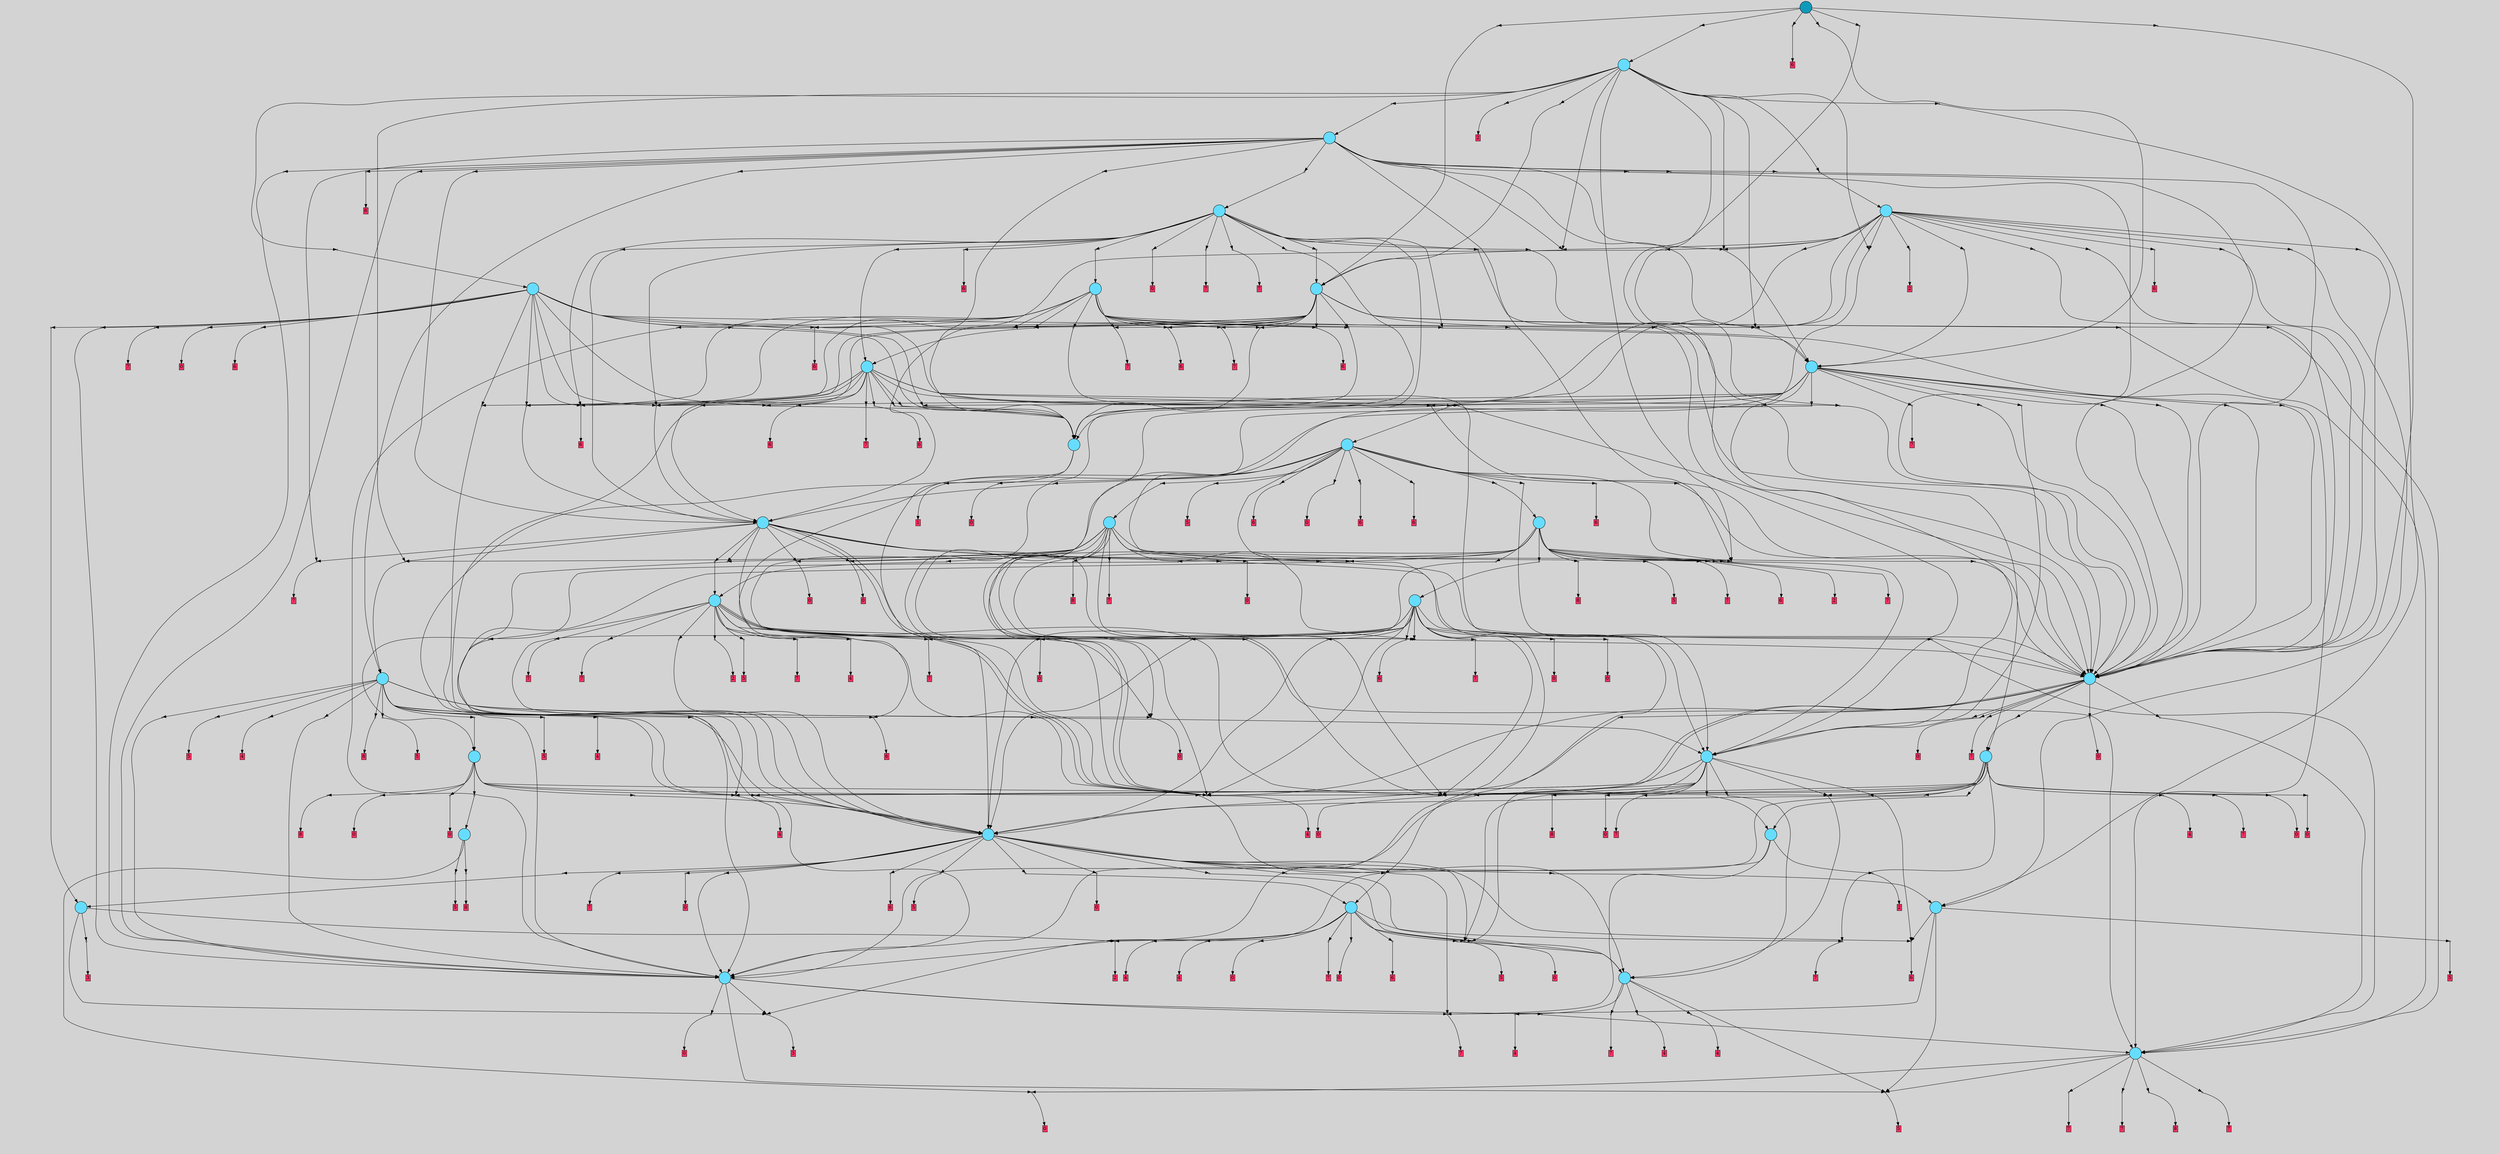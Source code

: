 // File exported with GEGELATI v1.3.1
// On the 2024-03-31 03:18:03
// With the File::TPGGraphDotExporter
digraph{
	graph[pad = "0.212, 0.055" bgcolor = lightgray]
	node[shape=circle style = filled label = ""]
		T0 [fillcolor="#66ddff"]
		T2 [fillcolor="#66ddff"]
		T8 [fillcolor="#66ddff"]
		T9 [fillcolor="#66ddff"]
		T56 [fillcolor="#66ddff"]
		T68 [fillcolor="#66ddff"]
		T72 [fillcolor="#66ddff"]
		T112 [fillcolor="#66ddff"]
		T257 [fillcolor="#66ddff"]
		T387 [fillcolor="#66ddff"]
		T435 [fillcolor="#66ddff"]
		T529 [fillcolor="#66ddff"]
		T566 [fillcolor="#66ddff"]
		T583 [fillcolor="#66ddff"]
		T622 [fillcolor="#66ddff"]
		T652 [fillcolor="#66ddff"]
		T699 [fillcolor="#66ddff"]
		T707 [fillcolor="#66ddff"]
		T712 [fillcolor="#66ddff"]
		T828 [fillcolor="#66ddff"]
		T853 [fillcolor="#66ddff"]
		T1332 [fillcolor="#66ddff"]
		T940 [fillcolor="#66ddff"]
		T1517 [fillcolor="#66ddff"]
		T1692 [fillcolor="#66ddff"]
		T1700 [fillcolor="#66ddff"]
		T1798 [fillcolor="#66ddff"]
		T1899 [fillcolor="#66ddff"]
		T1970 [fillcolor="#66ddff"]
		T1997 [fillcolor="#66ddff"]
		T2104 [fillcolor="#1199bb"]
		P68061 [fillcolor="#cccccc" shape=point] //
		I68061 [shape=box style=invis label="1|2&0|2#0|6&#92;n2|3&3|5#4|2&#92;n4|7&1|1#1|5&#92;n5|1&1|0#2|3&#92;n4|7&4|5#3|7&#92;n7|4&4|3#4|6&#92;n8|6&4|1#1|0&#92;n1|6&1|5#1|1&#92;n"]
		P68061 -> I68061[style=invis]
		A31996 [fillcolor="#ff3366" shape=box margin=0.03 width=0 height=0 label="0"]
		T0 -> P68061 -> A31996
		P68062 [fillcolor="#cccccc" shape=point] //
		I68062 [shape=box style=invis label="7|7&0|7#2|3&#92;n8|0&1|5#2|7&#92;n2|4&3|1#0|6&#92;n7|3&4|6#3|7&#92;n1|7&2|2#4|5&#92;n8|7&0|2#1|7&#92;n5|7&3|1#4|4&#92;n"]
		P68062 -> I68062[style=invis]
		A31997 [fillcolor="#ff3366" shape=box margin=0.03 width=0 height=0 label="1"]
		T0 -> P68062 -> A31997
		P68063 [fillcolor="#cccccc" shape=point] //
		I68063 [shape=box style=invis label="4|6&3|4#0|0&#92;n1|0&1|6#3|5&#92;n6|6&2|5#4|0&#92;n5|4&0|1#4|4&#92;n8|3&0|5#4|6&#92;n8|3&1|2#0|2&#92;n6|1&3|7#4|6&#92;n"]
		P68063 -> I68063[style=invis]
		A31998 [fillcolor="#ff3366" shape=box margin=0.03 width=0 height=0 label="2"]
		T2 -> P68063 -> A31998
		P68064 [fillcolor="#cccccc" shape=point] //
		I68064 [shape=box style=invis label="2|2&2|5#4|4&#92;n2|0&2|5#2|7&#92;n8|6&0|5#0|7&#92;n1|6&0|0#2|3&#92;n5|2&3|4#0|4&#92;n"]
		P68064 -> I68064[style=invis]
		A31999 [fillcolor="#ff3366" shape=box margin=0.03 width=0 height=0 label="3"]
		T2 -> P68064 -> A31999
		P68065 [fillcolor="#cccccc" shape=point] //
		I68065 [shape=box style=invis label="5|0&2|5#2|7&#92;n7|7&1|7#4|2&#92;n5|5&1|6#1|7&#92;n5|6&0|7#4|2&#92;n8|4&3|0#0|7&#92;n0|3&1|4#3|7&#92;n"]
		P68065 -> I68065[style=invis]
		A32000 [fillcolor="#ff3366" shape=box margin=0.03 width=0 height=0 label="8"]
		T8 -> P68065 -> A32000
		P68066 [fillcolor="#cccccc" shape=point] //
		I68066 [shape=box style=invis label="4|7&2|5#2|2&#92;n8|3&3|5#4|6&#92;n4|6&4|4#0|0&#92;n0|3&0|7#0|6&#92;n5|7&1|7#0|2&#92;n2|3&2|5#0|6&#92;n8|2&4|7#4|3&#92;n3|3&2|1#1|2&#92;n"]
		P68066 -> I68066[style=invis]
		A32001 [fillcolor="#ff3366" shape=box margin=0.03 width=0 height=0 label="0"]
		T8 -> P68066 -> A32001
		P68067 [fillcolor="#cccccc" shape=point] //
		I68067 [shape=box style=invis label="4|6&2|2#1|3&#92;n4|3&2|7#1|5&#92;n6|7&2|1#4|3&#92;n2|5&2|7#1|2&#92;n7|0&2|0#1|3&#92;n0|3&3|7#1|7&#92;n"]
		P68067 -> I68067[style=invis]
		A32002 [fillcolor="#ff3366" shape=box margin=0.03 width=0 height=0 label="3"]
		T2 -> P68067 -> A32002
		P68068 [fillcolor="#cccccc" shape=point] //
		I68068 [shape=box style=invis label="8|0&3|1#2|5&#92;n7|6&2|6#1|3&#92;n0|5&3|0#0|1&#92;n7|4&1|0#4|6&#92;n"]
		P68068 -> I68068[style=invis]
		A32003 [fillcolor="#ff3366" shape=box margin=0.03 width=0 height=0 label="5"]
		T8 -> P68068 -> A32003
		P68069 [fillcolor="#cccccc" shape=point] //
		I68069 [shape=box style=invis label="1|6&3|4#0|0&#92;n6|1&3|7#4|6&#92;n6|6&2|5#4|0&#92;n5|4&0|1#4|4&#92;n8|3&0|5#4|6&#92;n8|3&1|2#0|2&#92;n1|0&1|6#3|5&#92;n"]
		P68069 -> I68069[style=invis]
		A32004 [fillcolor="#ff3366" shape=box margin=0.03 width=0 height=0 label="2"]
		T9 -> P68069 -> A32004
		T9 -> P68067
		P68070 [fillcolor="#cccccc" shape=point] //
		I68070 [shape=box style=invis label="1|2&1|7#1|6&#92;n7|1&4|7#2|7&#92;n1|5&1|0#2|7&#92;n6|5&3|1#2|0&#92;n5|0&3|6#4|5&#92;n5|3&3|3#0|2&#92;n1|3&4|2#4|4&#92;n"]
		P68070 -> I68070[style=invis]
		A32005 [fillcolor="#ff3366" shape=box margin=0.03 width=0 height=0 label="7"]
		T9 -> P68070 -> A32005
		P68071 [fillcolor="#cccccc" shape=point] //
		I68071 [shape=box style=invis label="3|4&2|4#0|5&#92;n7|1&3|1#3|7&#92;n8|2&2|6#4|3&#92;n4|1&1|0#3|3&#92;n1|7&2|2#0|7&#92;n5|5&2|5#2|2&#92;n6|7&3|1#2|5&#92;n8|5&1|6#4|1&#92;n4|0&3|1#4|7&#92;n"]
		P68071 -> I68071[style=invis]
		A32006 [fillcolor="#ff3366" shape=box margin=0.03 width=0 height=0 label="7"]
		T56 -> P68071 -> A32006
		P68072 [fillcolor="#cccccc" shape=point] //
		I68072 [shape=box style=invis label="2|4&1|1#1|1&#92;n1|3&1|5#4|3&#92;n6|0&2|1#1|2&#92;n5|3&4|7#2|7&#92;n"]
		P68072 -> I68072[style=invis]
		A32007 [fillcolor="#ff3366" shape=box margin=0.03 width=0 height=0 label="8"]
		T56 -> P68072 -> A32007
		T56 -> P68066
		P68073 [fillcolor="#cccccc" shape=point] //
		I68073 [shape=box style=invis label="1|2&1|4#1|6&#92;n5|0&3|6#4|5&#92;n6|5&3|1#2|0&#92;n1|5&1|0#2|7&#92;n5|3&3|3#0|2&#92;n1|3&4|2#4|4&#92;n"]
		P68073 -> I68073[style=invis]
		A32008 [fillcolor="#ff3366" shape=box margin=0.03 width=0 height=0 label="7"]
		T56 -> P68073 -> A32008
		P68074 [fillcolor="#cccccc" shape=point] //
		I68074 [shape=box style=invis label="2|5&3|1#4|5&#92;n8|5&1|6#4|1&#92;n3|1&3|1#3|7&#92;n5|0&1|7#3|3&#92;n3|4&2|4#0|5&#92;n1|7&2|2#1|7&#92;n6|7&3|1#2|5&#92;n4|6&1|0#3|3&#92;n"]
		P68074 -> I68074[style=invis]
		A32009 [fillcolor="#ff3366" shape=box margin=0.03 width=0 height=0 label="7"]
		T56 -> P68074 -> A32009
		P68075 [fillcolor="#cccccc" shape=point] //
		I68075 [shape=box style=invis label="6|3&3|0#3|3&#92;n8|0&3|1#1|1&#92;n6|4&4|5#3|6&#92;n3|4&3|1#0|5&#92;n2|2&2|3#0|1&#92;n2|0&3|2#1|2&#92;n"]
		P68075 -> I68075[style=invis]
		A32010 [fillcolor="#ff3366" shape=box margin=0.03 width=0 height=0 label="5"]
		T56 -> P68075 -> A32010
		T68 -> P68070
		T68 -> P68075
		P68076 [fillcolor="#cccccc" shape=point] //
		I68076 [shape=box style=invis label="1|2&0|2#0|6&#92;n2|3&3|5#4|2&#92;n0|0&3|2#4|2&#92;n7|4&4|3#4|6&#92;n1|6&1|0#1|1&#92;n3|6&0|4#0|2&#92;n4|7&1|1#1|5&#92;n5|2&1|0#2|3&#92;n8|2&3|2#2|2&#92;n"]
		P68076 -> I68076[style=invis]
		A32011 [fillcolor="#ff3366" shape=box margin=0.03 width=0 height=0 label="0"]
		T68 -> P68076 -> A32011
		P68077 [fillcolor="#cccccc" shape=point] //
		I68077 [shape=box style=invis label="3|4&2|4#0|5&#92;n8|1&2|4#0|3&#92;n5|5&2|4#2|0&#92;n5|3&0|1#2|1&#92;n6|2&4|6#4|3&#92;n8|5&1|6#4|1&#92;n3|0&3|3#3|6&#92;n7|1&3|1#3|7&#92;n2|6&1|5#1|4&#92;n1|7&2|2#0|7&#92;n"]
		P68077 -> I68077[style=invis]
		T68 -> P68077 -> T56
		T68 -> P68067
		P68078 [fillcolor="#cccccc" shape=point] //
		I68078 [shape=box style=invis label="0|5&3|0#0|1&#92;n8|0&3|1#3|6&#92;n2|5&2|6#1|3&#92;n3|0&0|6#0|7&#92;n"]
		P68078 -> I68078[style=invis]
		A32012 [fillcolor="#ff3366" shape=box margin=0.03 width=0 height=0 label="5"]
		T72 -> P68078 -> A32012
		P68079 [fillcolor="#cccccc" shape=point] //
		I68079 [shape=box style=invis label="2|2&0|0#0|0&#92;n7|1&1|2#0|6&#92;n4|7&2|5#3|1&#92;n3|4&0|2#0|5&#92;n3|2&0|2#4|6&#92;n3|3&3|7#1|4&#92;n0|5&2|1#0|5&#92;n1|6&4|3#0|4&#92;n"]
		P68079 -> I68079[style=invis]
		A32013 [fillcolor="#ff3366" shape=box margin=0.03 width=0 height=0 label="6"]
		T72 -> P68079 -> A32013
		T72 -> P68075
		T72 -> P68070
		P68080 [fillcolor="#cccccc" shape=point] //
		I68080 [shape=box style=invis label="7|1&2|2#0|6&#92;n8|0&2|1#1|0&#92;n"]
		P68080 -> I68080[style=invis]
		A32014 [fillcolor="#ff3366" shape=box margin=0.03 width=0 height=0 label="4"]
		T112 -> P68080 -> A32014
		P68081 [fillcolor="#cccccc" shape=point] //
		I68081 [shape=box style=invis label="2|5&3|1#4|5&#92;n8|5&1|6#4|1&#92;n3|1&3|1#3|7&#92;n4|6&1|0#3|3&#92;n3|4&2|4#0|5&#92;n1|7&2|2#1|7&#92;n6|7&3|1#2|5&#92;n8|0&1|7#3|3&#92;n"]
		P68081 -> I68081[style=invis]
		A32015 [fillcolor="#ff3366" shape=box margin=0.03 width=0 height=0 label="7"]
		T112 -> P68081 -> A32015
		P68082 [fillcolor="#cccccc" shape=point] //
		I68082 [shape=box style=invis label="5|4&2|2#3|6&#92;n0|0&2|7#2|6&#92;n"]
		P68082 -> I68082[style=invis]
		A32016 [fillcolor="#ff3366" shape=box margin=0.03 width=0 height=0 label="4"]
		T112 -> P68082 -> A32016
		P68083 [fillcolor="#cccccc" shape=point] //
		I68083 [shape=box style=invis label="1|1&4|6#2|0&#92;n6|0&0|3#1|6&#92;n2|3&1|2#4|1&#92;n1|3&3|5#3|0&#92;n7|4&4|1#1|1&#92;n2|4&2|1#2|3&#92;n"]
		P68083 -> I68083[style=invis]
		A32017 [fillcolor="#ff3366" shape=box margin=0.03 width=0 height=0 label="4"]
		T112 -> P68083 -> A32017
		T112 -> P68075
		P68084 [fillcolor="#cccccc" shape=point] //
		I68084 [shape=box style=invis label="3|3&2|5#4|3&#92;n1|1&2|0#0|2&#92;n4|4&3|3#2|3&#92;n0|4&0|5#4|3&#92;n1|7&4|2#0|4&#92;n7|0&1|7#1|3&#92;n4|7&0|6#3|7&#92;n0|6&1|4#4|5&#92;n6|7&1|2#2|7&#92;n"]
		P68084 -> I68084[style=invis]
		A32018 [fillcolor="#ff3366" shape=box margin=0.03 width=0 height=0 label="7"]
		T257 -> P68084 -> A32018
		P68085 [fillcolor="#cccccc" shape=point] //
		I68085 [shape=box style=invis label="6|3&3|0#3|3&#92;n2|0&3|2#1|5&#92;n2|2&2|3#0|1&#92;n8|6&3|3#3|3&#92;n3|4&3|1#0|1&#92;n"]
		P68085 -> I68085[style=invis]
		A32019 [fillcolor="#ff3366" shape=box margin=0.03 width=0 height=0 label="5"]
		T257 -> P68085 -> A32019
		P68086 [fillcolor="#cccccc" shape=point] //
		I68086 [shape=box style=invis label="3|5&1|4#2|2&#92;n6|3&4|2#3|3&#92;n2|0&2|1#1|0&#92;n"]
		P68086 -> I68086[style=invis]
		A32020 [fillcolor="#ff3366" shape=box margin=0.03 width=0 height=0 label="4"]
		T257 -> P68086 -> A32020
		P68087 [fillcolor="#cccccc" shape=point] //
		I68087 [shape=box style=invis label="4|6&4|5#3|7&#92;n2|3&3|5#4|2&#92;n5|1&1|0#2|4&#92;n5|5&3|2#4|2&#92;n1|2&0|2#0|6&#92;n8|6&4|1#1|0&#92;n2|0&1|4#1|3&#92;n"]
		P68087 -> I68087[style=invis]
		A32021 [fillcolor="#ff3366" shape=box margin=0.03 width=0 height=0 label="0"]
		T257 -> P68087 -> A32021
		P68088 [fillcolor="#cccccc" shape=point] //
		I68088 [shape=box style=invis label="8|5&3|3#2|0&#92;n5|6&1|4#0|5&#92;n6|5&1|1#2|7&#92;n8|3&1|5#3|4&#92;n0|0&4|5#1|1&#92;n2|5&3|1#1|2&#92;n4|7&0|3#4|7&#92;n"]
		P68088 -> I68088[style=invis]
		T257 -> P68088 -> T112
		P68089 [fillcolor="#cccccc" shape=point] //
		I68089 [shape=box style=invis label="1|2&1|0#4|5&#92;n6|3&3|5#0|1&#92;n4|0&1|2#4|5&#92;n5|0&3|3#3|3&#92;n1|7&2|3#3|6&#92;n2|0&3|3#0|7&#92;n"]
		P68089 -> I68089[style=invis]
		A32022 [fillcolor="#ff3366" shape=box margin=0.03 width=0 height=0 label="0"]
		T257 -> P68089 -> A32022
		P68090 [fillcolor="#cccccc" shape=point] //
		I68090 [shape=box style=invis label="1|3&4|5#1|4&#92;n4|0&1|6#3|1&#92;n7|2&2|1#0|7&#92;n0|5&2|7#3|5&#92;n3|6&2|4#2|1&#92;n"]
		P68090 -> I68090[style=invis]
		A32023 [fillcolor="#ff3366" shape=box margin=0.03 width=0 height=0 label="6"]
		T257 -> P68090 -> A32023
		P68091 [fillcolor="#cccccc" shape=point] //
		I68091 [shape=box style=invis label="2|3&1|2#3|1&#92;n1|1&4|6#2|0&#92;n6|0&0|3#1|6&#92;n5|2&4|4#2|1&#92;n1|3&3|5#3|0&#92;n7|4&4|1#1|1&#92;n2|4&2|1#2|3&#92;n"]
		P68091 -> I68091[style=invis]
		A32024 [fillcolor="#ff3366" shape=box margin=0.03 width=0 height=0 label="4"]
		T257 -> P68091 -> A32024
		P68092 [fillcolor="#cccccc" shape=point] //
		I68092 [shape=box style=invis label="2|0&1|4#1|3&#92;n2|3&3|5#4|2&#92;n5|1&1|0#2|4&#92;n5|5&3|2#4|6&#92;n1|2&0|2#0|6&#92;n8|6&4|1#1|0&#92;n4|6&4|5#3|7&#92;n"]
		P68092 -> I68092[style=invis]
		A32025 [fillcolor="#ff3366" shape=box margin=0.03 width=0 height=0 label="0"]
		T257 -> P68092 -> A32025
		P68093 [fillcolor="#cccccc" shape=point] //
		I68093 [shape=box style=invis label="6|7&3|1#2|5&#92;n3|4&2|4#0|5&#92;n4|1&1|0#3|3&#92;n2|2&0|1#4|0&#92;n7|1&4|1#3|7&#92;n5|0&0|6#3|7&#92;n5|5&2|5#2|2&#92;n1|7&2|2#0|7&#92;n8|5&1|5#4|1&#92;n"]
		P68093 -> I68093[style=invis]
		A32026 [fillcolor="#ff3366" shape=box margin=0.03 width=0 height=0 label="7"]
		T257 -> P68093 -> A32026
		P68094 [fillcolor="#cccccc" shape=point] //
		I68094 [shape=box style=invis label="7|1&4|7#2|7&#92;n2|5&3|2#4|4&#92;n0|7&4|4#4|7&#92;n2|0&1|7#4|5&#92;n5|6&3|3#4|5&#92;n1|5&0|6#3|6&#92;n1|5&1|0#2|7&#92;n5|3&3|3#3|2&#92;n"]
		P68094 -> I68094[style=invis]
		T257 -> P68094 -> T68
		T387 -> P68085
		P68095 [fillcolor="#cccccc" shape=point] //
		I68095 [shape=box style=invis label="6|3&1|2#3|1&#92;n8|3&4|5#0|3&#92;n6|0&0|3#1|6&#92;n6|2&0|6#2|7&#92;n7|4&4|1#1|1&#92;n4|0&1|4#3|1&#92;n5|2&4|4#2|1&#92;n1|3&3|5#3|2&#92;n"]
		P68095 -> I68095[style=invis]
		T387 -> P68095 -> T2
		P68096 [fillcolor="#cccccc" shape=point] //
		I68096 [shape=box style=invis label="5|0&3|3#3|3&#92;n4|0&1|1#0|5&#92;n7|1&1|7#0|7&#92;n0|2&3|7#1|4&#92;n1|0&4|5#0|0&#92;n6|3&3|5#0|1&#92;n2|7&2|1#0|0&#92;n"]
		P68096 -> I68096[style=invis]
		A32027 [fillcolor="#ff3366" shape=box margin=0.03 width=0 height=0 label="0"]
		T387 -> P68096 -> A32027
		P68097 [fillcolor="#cccccc" shape=point] //
		I68097 [shape=box style=invis label="5|7&1|5#3|6&#92;n1|5&2|3#0|6&#92;n6|2&1|5#1|3&#92;n1|3&4|2#3|4&#92;n1|2&1|7#3|6&#92;n6|5&4|1#2|0&#92;n0|7&4|5#3|3&#92;n5|0&3|2#4|5&#92;n"]
		P68097 -> I68097[style=invis]
		T387 -> P68097 -> T72
		P68098 [fillcolor="#cccccc" shape=point] //
		I68098 [shape=box style=invis label="0|7&0|5#3|4&#92;n0|2&3|0#1|0&#92;n3|1&2|4#0|7&#92;n8|5&0|3#0|0&#92;n3|7&1|3#3|3&#92;n0|0&4|7#4|0&#92;n"]
		P68098 -> I68098[style=invis]
		A32028 [fillcolor="#ff3366" shape=box margin=0.03 width=0 height=0 label="6"]
		T387 -> P68098 -> A32028
		P68099 [fillcolor="#cccccc" shape=point] //
		I68099 [shape=box style=invis label="7|0&2|6#0|2&#92;n2|3&3|2#1|2&#92;n6|4&4|5#3|6&#92;n3|4&3|1#0|5&#92;n8|0&3|1#1|1&#92;n0|1&2|5#2|0&#92;n2|2&2|3#0|1&#92;n"]
		P68099 -> I68099[style=invis]
		A32029 [fillcolor="#ff3366" shape=box margin=0.03 width=0 height=0 label="5"]
		T387 -> P68099 -> A32029
		P68100 [fillcolor="#cccccc" shape=point] //
		I68100 [shape=box style=invis label="5|3&4|3#2|4&#92;n0|2&2|2#3|7&#92;n5|2&2|5#4|3&#92;n1|6&0|1#3|6&#92;n2|6&4|1#1|3&#92;n2|0&3|3#1|1&#92;n"]
		P68100 -> I68100[style=invis]
		T387 -> P68100 -> T257
		P68101 [fillcolor="#cccccc" shape=point] //
		I68101 [shape=box style=invis label="7|4&4|3#4|6&#92;n0|4&1|7#3|2&#92;n1|0&0|2#4|6&#92;n1|3&1|5#1|1&#92;n4|7&4|5#3|7&#92;n6|1&0|5#1|3&#92;n5|1&1|0#2|3&#92;n"]
		P68101 -> I68101[style=invis]
		A32030 [fillcolor="#ff3366" shape=box margin=0.03 width=0 height=0 label="0"]
		T387 -> P68101 -> A32030
		P68102 [fillcolor="#cccccc" shape=point] //
		I68102 [shape=box style=invis label="7|2&2|6#1|6&#92;n6|5&3|3#2|0&#92;n7|1&3|1#4|7&#92;n6|5&1|0#2|7&#92;n2|5&3|1#1|2&#92;n0|0&4|5#1|1&#92;n8|3&1|5#3|4&#92;n4|7&0|3#4|7&#92;n"]
		P68102 -> I68102[style=invis]
		T387 -> P68102 -> T112
		P68103 [fillcolor="#cccccc" shape=point] //
		I68103 [shape=box style=invis label="8|5&3|3#2|0&#92;n8|3&1|5#3|4&#92;n0|0&4|5#4|1&#92;n4|2&0|2#3|3&#92;n4|7&0|3#4|7&#92;n"]
		P68103 -> I68103[style=invis]
		T387 -> P68103 -> T112
		P68104 [fillcolor="#cccccc" shape=point] //
		I68104 [shape=box style=invis label="0|2&2|5#4|3&#92;n4|7&0|6#0|2&#92;n0|2&2|1#3|2&#92;n5|5&2|4#0|3&#92;n5|3&4|6#2|4&#92;n8|0&2|2#4|2&#92;n"]
		P68104 -> I68104[style=invis]
		T387 -> P68104 -> T257
		P68105 [fillcolor="#cccccc" shape=point] //
		I68105 [shape=box style=invis label="8|1&4|7#2|7&#92;n1|1&0|4#2|0&#92;n6|5&1|6#2|2&#92;n2|6&3|3#4|5&#92;n2|0&1|7#2|5&#92;n2|5&3|1#4|4&#92;n5|3&3|3#3|2&#92;n"]
		P68105 -> I68105[style=invis]
		T387 -> P68105 -> T68
		P68106 [fillcolor="#cccccc" shape=point] //
		I68106 [shape=box style=invis label="6|1&0|0#0|5&#92;n5|3&3|3#3|2&#92;n1|2&1|7#1|6&#92;n5|5&3|1#2|0&#92;n3|0&1|5#2|4&#92;n1|5&1|0#2|7&#92;n"]
		P68106 -> I68106[style=invis]
		A32031 [fillcolor="#ff3366" shape=box margin=0.03 width=0 height=0 label="7"]
		T387 -> P68106 -> A32031
		T387 -> P68070
		T387 -> P68079
		P68107 [fillcolor="#cccccc" shape=point] //
		I68107 [shape=box style=invis label="2|0&2|1#1|0&#92;n3|5&1|4#4|2&#92;n"]
		P68107 -> I68107[style=invis]
		A32032 [fillcolor="#ff3366" shape=box margin=0.03 width=0 height=0 label="4"]
		T435 -> P68107 -> A32032
		P68108 [fillcolor="#cccccc" shape=point] //
		I68108 [shape=box style=invis label="5|5&3|2#4|6&#92;n4|6&4|5#3|7&#92;n5|1&1|0#2|4&#92;n2|0&1|4#2|3&#92;n1|2&0|0#0|6&#92;n8|6&4|1#1|0&#92;n2|3&3|5#4|2&#92;n"]
		P68108 -> I68108[style=invis]
		A32033 [fillcolor="#ff3366" shape=box margin=0.03 width=0 height=0 label="0"]
		T435 -> P68108 -> A32033
		P68109 [fillcolor="#cccccc" shape=point] //
		I68109 [shape=box style=invis label="2|3&1|1#4|1&#92;n1|7&1|7#4|3&#92;n1|6&3|5#3|7&#92;n6|0&3|1#1|2&#92;n"]
		P68109 -> I68109[style=invis]
		A32034 [fillcolor="#ff3366" shape=box margin=0.03 width=0 height=0 label="8"]
		T435 -> P68109 -> A32034
		P68110 [fillcolor="#cccccc" shape=point] //
		I68110 [shape=box style=invis label="5|1&1|1#0|7&#92;n1|3&4|1#3|7&#92;n8|7&0|2#0|2&#92;n1|1&3|6#0|2&#92;n1|4&4|2#0|7&#92;n1|1&0|2#2|6&#92;n6|5&4|7#2|3&#92;n6|4&1|6#4|1&#92;n8|0&0|5#4|3&#92;n8|1&4|6#0|3&#92;n"]
		P68110 -> I68110[style=invis]
		T435 -> P68110 -> T9
		P68111 [fillcolor="#cccccc" shape=point] //
		I68111 [shape=box style=invis label="0|1&4|4#4|6&#92;n1|7&2|3#3|6&#92;n6|0&1|2#4|5&#92;n5|6&1|6#4|4&#92;n1|3&3|2#4|0&#92;n6|4&1|1#0|5&#92;n"]
		P68111 -> I68111[style=invis]
		A32035 [fillcolor="#ff3366" shape=box margin=0.03 width=0 height=0 label="0"]
		T435 -> P68111 -> A32035
		P68112 [fillcolor="#cccccc" shape=point] //
		I68112 [shape=box style=invis label="6|4&1|1#4|6&#92;n0|4&4|5#1|4&#92;n0|0&0|5#3|1&#92;n8|2&3|3#1|6&#92;n2|2&4|6#4|3&#92;n"]
		P68112 -> I68112[style=invis]
		T435 -> P68112 -> T112
		P68113 [fillcolor="#cccccc" shape=point] //
		I68113 [shape=box style=invis label="5|2&2|2#1|3&#92;n0|0&4|0#3|2&#92;n1|3&3|0#3|3&#92;n4|1&0|3#3|4&#92;n"]
		P68113 -> I68113[style=invis]
		T435 -> P68113 -> T387
		P68114 [fillcolor="#cccccc" shape=point] //
		I68114 [shape=box style=invis label="8|5&3|3#2|0&#92;n8|3&1|5#3|4&#92;n6|5&1|0#2|7&#92;n0|0&4|5#1|1&#92;n2|5&3|1#1|2&#92;n4|7&0|3#4|7&#92;n"]
		P68114 -> I68114[style=invis]
		T435 -> P68114 -> T112
		T435 -> P68092
		P68115 [fillcolor="#cccccc" shape=point] //
		I68115 [shape=box style=invis label="1|6&2|3#3|4&#92;n3|3&2|5#4|3&#92;n1|1&2|0#0|2&#92;n4|4&3|3#2|3&#92;n0|5&0|5#4|3&#92;n1|7&4|2#0|4&#92;n0|6&1|4#4|5&#92;n4|7&0|6#3|7&#92;n7|0&1|7#1|3&#92;n"]
		P68115 -> I68115[style=invis]
		A32036 [fillcolor="#ff3366" shape=box margin=0.03 width=0 height=0 label="7"]
		T435 -> P68115 -> A32036
		P68116 [fillcolor="#cccccc" shape=point] //
		I68116 [shape=box style=invis label="5|3&3|3#3|2&#92;n2|5&3|2#4|4&#92;n0|7&4|4#4|7&#92;n2|2&1|7#4|5&#92;n5|6&3|3#4|5&#92;n7|6&3|4#0|5&#92;n1|5&0|6#3|6&#92;n1|5&1|0#2|7&#92;n7|1&4|7#2|7&#92;n"]
		P68116 -> I68116[style=invis]
		T435 -> P68116 -> T68
		T435 -> P68079
		T529 -> P68107
		P68117 [fillcolor="#cccccc" shape=point] //
		I68117 [shape=box style=invis label="5|5&3|2#4|6&#92;n4|6&4|5#3|7&#92;n5|1&1|0#2|4&#92;n2|0&1|4#2|3&#92;n8|6&4|1#1|0&#92;n1|2&0|5#0|6&#92;n"]
		P68117 -> I68117[style=invis]
		A32037 [fillcolor="#ff3366" shape=box margin=0.03 width=0 height=0 label="0"]
		T529 -> P68117 -> A32037
		P68118 [fillcolor="#cccccc" shape=point] //
		I68118 [shape=box style=invis label="0|4&4|5#1|4&#92;n6|4&1|0#4|6&#92;n0|0&0|5#3|1&#92;n8|2&3|3#1|6&#92;n"]
		P68118 -> I68118[style=invis]
		T529 -> P68118 -> T112
		P68119 [fillcolor="#cccccc" shape=point] //
		I68119 [shape=box style=invis label="5|2&2|2#1|3&#92;n1|3&3|5#3|3&#92;n0|0&4|0#3|2&#92;n4|1&0|3#3|4&#92;n"]
		P68119 -> I68119[style=invis]
		T529 -> P68119 -> T387
		P68120 [fillcolor="#cccccc" shape=point] //
		I68120 [shape=box style=invis label="5|2&1|0#1|1&#92;n0|6&0|3#4|6&#92;n5|5&3|2#4|6&#92;n8|5&4|3#3|6&#92;n8|6&4|1#1|0&#92;n4|5&2|5#3|7&#92;n1|2&0|2#0|7&#92;n7|0&1|2#4|4&#92;n2|3&3|3#4|2&#92;n"]
		P68120 -> I68120[style=invis]
		T529 -> P68120 -> T8
		P68121 [fillcolor="#cccccc" shape=point] //
		I68121 [shape=box style=invis label="6|0&3|1#1|2&#92;n1|7&1|7#4|3&#92;n0|6&2|7#1|3&#92;n2|4&1|1#1|1&#92;n2|6&3|5#3|7&#92;n1|3&4|5#3|1&#92;n"]
		P68121 -> I68121[style=invis]
		A32038 [fillcolor="#ff3366" shape=box margin=0.03 width=0 height=0 label="8"]
		T529 -> P68121 -> A32038
		P68122 [fillcolor="#cccccc" shape=point] //
		I68122 [shape=box style=invis label="0|0&2|4#4|4&#92;n5|1&1|0#2|3&#92;n2|3&2|5#4|2&#92;n8|6&4|1#1|0&#92;n1|2&0|2#0|4&#92;n7|4&4|3#4|6&#92;n4|7&1|1#1|5&#92;n1|6&1|5#1|1&#92;n"]
		P68122 -> I68122[style=invis]
		A32039 [fillcolor="#ff3366" shape=box margin=0.03 width=0 height=0 label="0"]
		T529 -> P68122 -> A32039
		T529 -> P68112
		P68123 [fillcolor="#cccccc" shape=point] //
		I68123 [shape=box style=invis label="5|1&1|1#0|7&#92;n1|3&4|1#3|7&#92;n2|7&0|2#0|2&#92;n1|1&3|6#0|2&#92;n6|4&1|6#4|1&#92;n1|1&0|2#2|6&#92;n6|5&4|7#2|3&#92;n1|4&4|2#0|7&#92;n8|0&0|5#4|3&#92;n8|1&4|6#0|3&#92;n"]
		P68123 -> I68123[style=invis]
		T566 -> P68123 -> T9
		P68124 [fillcolor="#cccccc" shape=point] //
		I68124 [shape=box style=invis label="0|0&4|6#3|2&#92;n1|2&4|7#1|4&#92;n5|5&3|7#0|5&#92;n8|7&0|0#1|2&#92;n"]
		P68124 -> I68124[style=invis]
		A32040 [fillcolor="#ff3366" shape=box margin=0.03 width=0 height=0 label="0"]
		T566 -> P68124 -> A32040
		P68125 [fillcolor="#cccccc" shape=point] //
		I68125 [shape=box style=invis label="1|3&3|0#4|3&#92;n0|0&4|0#3|2&#92;n5|2&2|2#1|3&#92;n4|1&0|3#3|4&#92;n"]
		P68125 -> I68125[style=invis]
		T566 -> P68125 -> T387
		P68126 [fillcolor="#cccccc" shape=point] //
		I68126 [shape=box style=invis label="4|5&3|3#0|5&#92;n0|7&4|4#4|7&#92;n0|0&4|0#4|3&#92;n5|6&3|3#4|5&#92;n3|7&2|5#1|6&#92;n4|5&0|6#3|6&#92;n1|5&2|0#2|7&#92;n7|6&3|4#0|5&#92;n5|3&3|3#3|2&#92;n7|1&4|7#2|7&#92;n"]
		P68126 -> I68126[style=invis]
		T566 -> P68126 -> T68
		P68127 [fillcolor="#cccccc" shape=point] //
		I68127 [shape=box style=invis label="1|5&1|4#2|2&#92;n4|0&2|6#4|4&#92;n0|3&4|2#3|3&#92;n6|2&3|5#3|7&#92;n"]
		P68127 -> I68127[style=invis]
		A32041 [fillcolor="#ff3366" shape=box margin=0.03 width=0 height=0 label="4"]
		T566 -> P68127 -> A32041
		T566 -> P68108
		P68128 [fillcolor="#cccccc" shape=point] //
		I68128 [shape=box style=invis label="6|1&0|0#0|5&#92;n5|3&3|3#3|2&#92;n1|2&1|7#1|6&#92;n3|3&4|0#2|7&#92;n5|5&3|1#2|0&#92;n3|0&1|5#2|4&#92;n"]
		P68128 -> I68128[style=invis]
		A32042 [fillcolor="#ff3366" shape=box margin=0.03 width=0 height=0 label="7"]
		T566 -> P68128 -> A32042
		P68129 [fillcolor="#cccccc" shape=point] //
		I68129 [shape=box style=invis label="6|4&1|1#0|5&#92;n1|3&3|2#4|0&#92;n5|6&1|6#4|4&#92;n8|2&1|2#4|5&#92;n0|1&4|4#4|6&#92;n"]
		P68129 -> I68129[style=invis]
		A32043 [fillcolor="#ff3366" shape=box margin=0.03 width=0 height=0 label="0"]
		T566 -> P68129 -> A32043
		P68130 [fillcolor="#cccccc" shape=point] //
		I68130 [shape=box style=invis label="0|3&4|2#3|3&#92;n3|5&1|4#2|2&#92;n2|0&2|1#1|0&#92;n"]
		P68130 -> I68130[style=invis]
		A32044 [fillcolor="#ff3366" shape=box margin=0.03 width=0 height=0 label="4"]
		T566 -> P68130 -> A32044
		T566 -> P68085
		T566 -> P68112
		T566 -> P68112
		T566 -> P68084
		P68131 [fillcolor="#cccccc" shape=point] //
		I68131 [shape=box style=invis label="4|0&3|4#3|6&#92;n7|1&4|4#4|6&#92;n"]
		P68131 -> I68131[style=invis]
		A32045 [fillcolor="#ff3366" shape=box margin=0.03 width=0 height=0 label="0"]
		T583 -> P68131 -> A32045
		P68132 [fillcolor="#cccccc" shape=point] //
		I68132 [shape=box style=invis label="0|0&4|0#3|2&#92;n7|2&2|2#1|3&#92;n1|7&3|4#4|4&#92;n4|6&0|3#3|4&#92;n"]
		P68132 -> I68132[style=invis]
		T583 -> P68132 -> T387
		T583 -> P68130
		P68133 [fillcolor="#cccccc" shape=point] //
		I68133 [shape=box style=invis label="6|3&3|0#3|3&#92;n8|0&3|1#1|1&#92;n2|0&3|2#4|2&#92;n3|4&3|1#0|5&#92;n2|2&2|3#0|1&#92;n6|4&4|5#3|6&#92;n0|5&4|6#4|5&#92;n"]
		P68133 -> I68133[style=invis]
		T583 -> P68133 -> T56
		P68134 [fillcolor="#cccccc" shape=point] //
		I68134 [shape=box style=invis label="4|7&0|5#3|7&#92;n0|4&1|7#0|2&#92;n7|0&1|3#2|6&#92;n6|1&0|5#1|3&#92;n1|2&1|5#1|1&#92;n"]
		P68134 -> I68134[style=invis]
		A32046 [fillcolor="#ff3366" shape=box margin=0.03 width=0 height=0 label="0"]
		T583 -> P68134 -> A32046
		P68135 [fillcolor="#cccccc" shape=point] //
		I68135 [shape=box style=invis label="3|3&2|5#4|3&#92;n1|1&1|3#3|2&#92;n7|3&0|4#4|6&#92;n1|6&1|3#3|4&#92;n7|0&1|7#1|3&#92;n0|6&1|4#4|5&#92;n1|7&4|2#0|4&#92;n5|0&0|4#2|1&#92;n3|3&0|3#1|1&#92;n"]
		P68135 -> I68135[style=invis]
		A32047 [fillcolor="#ff3366" shape=box margin=0.03 width=0 height=0 label="7"]
		T583 -> P68135 -> A32047
		T583 -> P68108
		P68136 [fillcolor="#cccccc" shape=point] //
		I68136 [shape=box style=invis label="3|4&0|2#0|5&#92;n4|7&3|5#3|1&#92;n2|2&0|0#0|0&#92;n3|3&3|7#1|4&#92;n5|0&0|3#4|4&#92;n3|2&3|2#4|6&#92;n1|6&2|3#0|4&#92;n0|5&0|1#0|5&#92;n6|3&1|5#2|5&#92;n3|3&2|2#4|6&#92;n"]
		P68136 -> I68136[style=invis]
		T583 -> P68136 -> T435
		T583 -> P68108
		P68137 [fillcolor="#cccccc" shape=point] //
		I68137 [shape=box style=invis label="1|7&0|0#2|6&#92;n6|6&0|1#0|0&#92;n4|3&2|4#4|3&#92;n2|0&0|5#1|2&#92;n7|0&3|4#3|0&#92;n7|4&0|3#0|4&#92;n4|6&4|5#3|5&#92;n"]
		P68137 -> I68137[style=invis]
		T583 -> P68137 -> T566
		P68138 [fillcolor="#cccccc" shape=point] //
		I68138 [shape=box style=invis label="5|5&3|2#4|6&#92;n5|0&0|4#2|4&#92;n5|1&1|0#2|4&#92;n1|2&0|0#0|6&#92;n8|6&4|1#1|0&#92;n2|4&3|5#4|2&#92;n4|6&4|5#3|7&#92;n"]
		P68138 -> I68138[style=invis]
		T622 -> P68138 -> T529
		P68139 [fillcolor="#cccccc" shape=point] //
		I68139 [shape=box style=invis label="0|0&4|0#0|2&#92;n3|0&4|6#3|1&#92;n1|3&3|0#1|3&#92;n5|2&2|2#1|3&#92;n4|1&0|3#3|4&#92;n"]
		P68139 -> I68139[style=invis]
		T622 -> P68139 -> T387
		P68140 [fillcolor="#cccccc" shape=point] //
		I68140 [shape=box style=invis label="0|6&3|4#0|5&#92;n0|7&4|4#4|7&#92;n5|6&3|3#4|5&#92;n1|5&0|6#3|6&#92;n4|5&3|3#0|5&#92;n2|5&3|2#4|4&#92;n1|5&2|0#2|7&#92;n7|1&4|7#2|7&#92;n"]
		P68140 -> I68140[style=invis]
		T622 -> P68140 -> T68
		P68141 [fillcolor="#cccccc" shape=point] //
		I68141 [shape=box style=invis label="3|4&0|2#0|5&#92;n4|7&3|5#3|1&#92;n2|2&0|0#0|0&#92;n3|3&3|7#1|4&#92;n1|6&2|3#0|4&#92;n3|2&2|2#4|6&#92;n6|3&1|5#2|5&#92;n0|5&0|1#0|5&#92;n5|0&0|3#4|4&#92;n3|2&2|2#4|6&#92;n"]
		P68141 -> I68141[style=invis]
		T622 -> P68141 -> T435
		P68142 [fillcolor="#cccccc" shape=point] //
		I68142 [shape=box style=invis label="6|6&2|1#2|5&#92;n1|5&1|4#2|0&#92;n1|7&0|2#1|1&#92;n6|5&1|6#1|0&#92;n5|0&4|6#0|0&#92;n5|5&3|6#2|3&#92;n3|3&1|3#1|5&#92;n"]
		P68142 -> I68142[style=invis]
		A32048 [fillcolor="#ff3366" shape=box margin=0.03 width=0 height=0 label="4"]
		T622 -> P68142 -> A32048
		P68143 [fillcolor="#cccccc" shape=point] //
		I68143 [shape=box style=invis label="2|0&1|4#2|3&#92;n5|5&3|2#4|6&#92;n5|1&1|0#2|4&#92;n2|4&4|1#0|2&#92;n1|2&0|0#0|6&#92;n8|6&4|1#1|0&#92;n2|3&3|5#4|2&#92;n"]
		P68143 -> I68143[style=invis]
		A32049 [fillcolor="#ff3366" shape=box margin=0.03 width=0 height=0 label="0"]
		T622 -> P68143 -> A32049
		P68144 [fillcolor="#cccccc" shape=point] //
		I68144 [shape=box style=invis label="2|5&1|5#0|1&#92;n3|7&3|5#0|6&#92;n2|6&2|0#2|2&#92;n3|3&2|0#0|3&#92;n2|0&0|5#0|6&#92;n2|0&3|5#1|3&#92;n0|6&0|5#0|2&#92;n"]
		P68144 -> I68144[style=invis]
		A32050 [fillcolor="#ff3366" shape=box margin=0.03 width=0 height=0 label="6"]
		T622 -> P68144 -> A32050
		T622 -> P68113
		P68145 [fillcolor="#cccccc" shape=point] //
		I68145 [shape=box style=invis label="1|6&3|5#3|0&#92;n2|4&1|1#1|1&#92;n6|0&3|1#1|2&#92;n7|1&1|2#4|7&#92;n"]
		P68145 -> I68145[style=invis]
		A32051 [fillcolor="#ff3366" shape=box margin=0.03 width=0 height=0 label="8"]
		T622 -> P68145 -> A32051
		P68146 [fillcolor="#cccccc" shape=point] //
		I68146 [shape=box style=invis label="0|6&3|4#0|5&#92;n4|5&3|3#0|5&#92;n5|6&3|3#4|5&#92;n7|0&0|4#2|6&#92;n1|3&0|5#2|1&#92;n0|7&4|4#4|7&#92;n1|5&2|0#2|7&#92;n7|1&4|3#2|7&#92;n"]
		P68146 -> I68146[style=invis]
		T622 -> P68146 -> T68
		P68147 [fillcolor="#cccccc" shape=point] //
		I68147 [shape=box style=invis label="6|3&3|0#3|3&#92;n8|0&3|1#1|1&#92;n6|4&4|5#3|6&#92;n3|4&4|1#0|5&#92;n2|0&3|2#1|2&#92;n2|2&2|3#0|1&#92;n"]
		P68147 -> I68147[style=invis]
		A32052 [fillcolor="#ff3366" shape=box margin=0.03 width=0 height=0 label="5"]
		T622 -> P68147 -> A32052
		P68148 [fillcolor="#cccccc" shape=point] //
		I68148 [shape=box style=invis label="1|3&0|3#2|3&#92;n3|4&3|1#0|5&#92;n4|2&0|0#4|2&#92;n6|3&3|0#3|3&#92;n8|0&3|1#1|1&#92;n2|2&2|3#0|1&#92;n2|0&3|2#1|2&#92;n"]
		P68148 -> I68148[style=invis]
		A32053 [fillcolor="#ff3366" shape=box margin=0.03 width=0 height=0 label="5"]
		T622 -> P68148 -> A32053
		T622 -> P68107
		P68149 [fillcolor="#cccccc" shape=point] //
		I68149 [shape=box style=invis label="3|5&1|4#2|2&#92;n2|3&4|2#3|3&#92;n2|0&2|1#1|0&#92;n5|7&2|7#0|6&#92;n"]
		P68149 -> I68149[style=invis]
		A32054 [fillcolor="#ff3366" shape=box margin=0.03 width=0 height=0 label="4"]
		T622 -> P68149 -> A32054
		P68150 [fillcolor="#cccccc" shape=point] //
		I68150 [shape=box style=invis label="6|2&3|0#3|3&#92;n8|6&3|3#3|3&#92;n2|2&2|3#0|1&#92;n2|0&3|2#1|5&#92;n"]
		P68150 -> I68150[style=invis]
		A32055 [fillcolor="#ff3366" shape=box margin=0.03 width=0 height=0 label="5"]
		T622 -> P68150 -> A32055
		P68151 [fillcolor="#cccccc" shape=point] //
		I68151 [shape=box style=invis label="1|3&4|6#2|3&#92;n6|6&0|0#3|6&#92;n4|1&0|3#0|4&#92;n0|0&1|6#3|2&#92;n"]
		P68151 -> I68151[style=invis]
		T652 -> P68151 -> T387
		P68152 [fillcolor="#cccccc" shape=point] //
		I68152 [shape=box style=invis label="1|6&2|3#3|4&#92;n3|3&2|5#4|3&#92;n4|7&0|6#3|7&#92;n4|4&3|3#2|3&#92;n0|5&0|5#4|3&#92;n1|7&4|2#0|0&#92;n0|6&1|4#4|5&#92;n1|1&2|0#0|2&#92;n7|0&1|7#1|3&#92;n"]
		P68152 -> I68152[style=invis]
		A32056 [fillcolor="#ff3366" shape=box margin=0.03 width=0 height=0 label="7"]
		T652 -> P68152 -> A32056
		P68153 [fillcolor="#cccccc" shape=point] //
		I68153 [shape=box style=invis label="5|3&3|3#3|2&#92;n2|5&3|2#4|4&#92;n0|7&4|4#4|7&#92;n5|6&3|3#4|5&#92;n3|5&2|3#0|6&#92;n4|5&3|3#0|5&#92;n7|6&3|4#0|7&#92;n1|5&2|0#2|7&#92;n1|5&0|6#3|6&#92;n7|1&4|7#2|7&#92;n"]
		P68153 -> I68153[style=invis]
		T652 -> P68153 -> T68
		T652 -> P68130
		P68154 [fillcolor="#cccccc" shape=point] //
		I68154 [shape=box style=invis label="5|2&1|0#1|3&#92;n0|6&0|3#4|6&#92;n5|5&3|2#4|6&#92;n0|4&0|0#3|5&#92;n4|5&2|5#3|7&#92;n8|6&4|1#1|0&#92;n0|4&2|0#1|6&#92;n7|0&1|2#4|4&#92;n1|3&3|3#2|2&#92;n"]
		P68154 -> I68154[style=invis]
		T652 -> P68154 -> T56
		P68155 [fillcolor="#cccccc" shape=point] //
		I68155 [shape=box style=invis label="3|3&3|5#4|2&#92;n0|0&4|0#4|0&#92;n3|6&4|3#3|7&#92;n5|1&1|0#2|4&#92;n1|2&0|0#0|6&#92;n0|0&2|4#0|3&#92;n"]
		P68155 -> I68155[style=invis]
		A32057 [fillcolor="#ff3366" shape=box margin=0.03 width=0 height=0 label="0"]
		T652 -> P68155 -> A32057
		P68156 [fillcolor="#cccccc" shape=point] //
		I68156 [shape=box style=invis label="4|6&3|4#0|0&#92;n5|4&0|1#4|4&#92;n6|6&2|5#4|0&#92;n1|0&1|6#3|5&#92;n8|3&0|5#4|6&#92;n8|3&1|2#0|6&#92;n"]
		P68156 -> I68156[style=invis]
		A32058 [fillcolor="#ff3366" shape=box margin=0.03 width=0 height=0 label="2"]
		T652 -> P68156 -> A32058
		T652 -> P68108
		P68157 [fillcolor="#cccccc" shape=point] //
		I68157 [shape=box style=invis label="6|4&1|1#4|6&#92;n0|4&4|5#1|4&#92;n2|2&4|6#4|3&#92;n8|5&3|3#1|6&#92;n0|0&0|5#3|1&#92;n"]
		P68157 -> I68157[style=invis]
		T652 -> P68157 -> T583
		P68158 [fillcolor="#cccccc" shape=point] //
		I68158 [shape=box style=invis label="6|3&3|0#3|3&#92;n1|3&3|3#2|3&#92;n8|0&3|1#1|1&#92;n3|4&3|1#0|5&#92;n2|1&2|3#0|1&#92;n2|0&3|2#1|2&#92;n2|0&4|3#3|5&#92;n"]
		P68158 -> I68158[style=invis]
		A32059 [fillcolor="#ff3366" shape=box margin=0.03 width=0 height=0 label="5"]
		T652 -> P68158 -> A32059
		P68159 [fillcolor="#cccccc" shape=point] //
		I68159 [shape=box style=invis label="3|0&2|5#4|3&#92;n0|6&0|4#4|5&#92;n3|1&0|1#3|1&#92;n1|3&2|0#0|1&#92;n1|7&4|2#0|4&#92;n8|5&4|0#1|1&#92;n4|5&0|6#3|7&#92;n0|5&0|5#4|3&#92;n4|5&3|7#4|0&#92;n"]
		P68159 -> I68159[style=invis]
		A32060 [fillcolor="#ff3366" shape=box margin=0.03 width=0 height=0 label="7"]
		T652 -> P68159 -> A32060
		P68160 [fillcolor="#cccccc" shape=point] //
		I68160 [shape=box style=invis label="3|3&3|0#3|2&#92;n7|4&3|3#0|6&#92;n5|1&1|2#1|4&#92;n3|0&3|4#2|3&#92;n0|5&4|0#3|5&#92;n"]
		P68160 -> I68160[style=invis]
		A32061 [fillcolor="#ff3366" shape=box margin=0.03 width=0 height=0 label="4"]
		T652 -> P68160 -> A32061
		P68161 [fillcolor="#cccccc" shape=point] //
		I68161 [shape=box style=invis label="1|6&2|3#3|4&#92;n1|1&2|0#0|2&#92;n1|7&4|2#0|4&#92;n4|4&3|3#2|3&#92;n0|5&0|5#4|3&#92;n3|3&2|5#4|3&#92;n0|6&0|4#4|5&#92;n4|7&0|6#3|7&#92;n8|5&4|0#1|2&#92;n7|0&1|7#1|3&#92;n"]
		P68161 -> I68161[style=invis]
		A32062 [fillcolor="#ff3366" shape=box margin=0.03 width=0 height=0 label="7"]
		T652 -> P68161 -> A32062
		T652 -> P68157
		P68162 [fillcolor="#cccccc" shape=point] //
		I68162 [shape=box style=invis label="2|5&3|1#2|5&#92;n3|1&3|1#3|7&#92;n5|0&4|7#3|3&#92;n3|4&2|4#0|5&#92;n1|7&2|2#1|7&#92;n6|7&3|1#2|5&#92;n4|6&1|0#3|3&#92;n6|1&3|1#0|7&#92;n"]
		P68162 -> I68162[style=invis]
		A32063 [fillcolor="#ff3366" shape=box margin=0.03 width=0 height=0 label="7"]
		T652 -> P68162 -> A32063
		P68163 [fillcolor="#cccccc" shape=point] //
		I68163 [shape=box style=invis label="5|2&1|0#1|3&#92;n0|6&0|3#4|6&#92;n5|5&3|2#4|6&#92;n4|5&2|5#3|7&#92;n2|3&3|3#2|2&#92;n0|4&2|0#1|6&#92;n7|0&1|2#4|4&#92;n8|6&4|1#1|0&#92;n"]
		P68163 -> I68163[style=invis]
		A32064 [fillcolor="#ff3366" shape=box margin=0.03 width=0 height=0 label="0"]
		T699 -> P68163 -> A32064
		P68164 [fillcolor="#cccccc" shape=point] //
		I68164 [shape=box style=invis label="7|6&3|0#2|3&#92;n7|2&4|7#1|3&#92;n6|0&1|5#4|0&#92;n5|2&1|7#1|2&#92;n0|4&4|4#0|2&#92;n6|6&4|5#2|2&#92;n1|2&0|7#2|5&#92;n3|5&1|7#1|4&#92;n"]
		P68164 -> I68164[style=invis]
		A32065 [fillcolor="#ff3366" shape=box margin=0.03 width=0 height=0 label="0"]
		T699 -> P68164 -> A32065
		T699 -> P68157
		T699 -> P68107
		P68165 [fillcolor="#cccccc" shape=point] //
		I68165 [shape=box style=invis label="5|2&1|5#0|2&#92;n5|0&4|3#3|3&#92;n8|4&2|2#0|4&#92;n8|5&2|5#2|1&#92;n4|4&4|1#2|7&#92;n"]
		P68165 -> I68165[style=invis]
		A32066 [fillcolor="#ff3366" shape=box margin=0.03 width=0 height=0 label="6"]
		T699 -> P68165 -> A32066
		P68166 [fillcolor="#cccccc" shape=point] //
		I68166 [shape=box style=invis label="7|0&3|2#1|2&#92;n1|3&3|0#3|3&#92;n4|1&0|3#3|4&#92;n0|0&1|0#3|2&#92;n"]
		P68166 -> I68166[style=invis]
		T699 -> P68166 -> T387
		P68167 [fillcolor="#cccccc" shape=point] //
		I68167 [shape=box style=invis label="4|7&3|3#2|3&#92;n1|3&3|0#1|3&#92;n6|4&2|3#0|3&#92;n6|6&1|4#1|5&#92;n0|0&4|0#3|2&#92;n0|0&0|7#0|1&#92;n3|4&0|7#1|3&#92;n"]
		P68167 -> I68167[style=invis]
		T699 -> P68167 -> T387
		T699 -> P68155
		T699 -> P68063
		T699 -> P68108
		P68168 [fillcolor="#cccccc" shape=point] //
		I68168 [shape=box style=invis label="2|5&3|1#4|5&#92;n8|5&1|6#4|1&#92;n3|1&3|1#3|7&#92;n5|0&1|7#3|3&#92;n2|4&1|5#2|4&#92;n3|3&2|4#0|5&#92;n6|7&3|1#2|5&#92;n4|6&1|0#3|3&#92;n"]
		P68168 -> I68168[style=invis]
		A32067 [fillcolor="#ff3366" shape=box margin=0.03 width=0 height=0 label="7"]
		T699 -> P68168 -> A32067
		T699 -> P68152
		P68169 [fillcolor="#cccccc" shape=point] //
		I68169 [shape=box style=invis label="5|2&1|0#1|3&#92;n0|6&0|3#4|6&#92;n0|4&0|0#3|5&#92;n7|5&1|2#4|4&#92;n8|6&4|1#1|0&#92;n0|4&2|0#1|6&#92;n4|5&2|5#3|7&#92;n1|3&3|3#2|2&#92;n"]
		P68169 -> I68169[style=invis]
		T699 -> P68169 -> T56
		T699 -> P68130
		P68170 [fillcolor="#cccccc" shape=point] //
		I68170 [shape=box style=invis label="5|0&3|7#1|7&#92;n6|6&0|0#3|6&#92;n4|1&0|3#0|4&#92;n0|0&1|6#3|2&#92;n"]
		P68170 -> I68170[style=invis]
		T707 -> P68170 -> T387
		P68171 [fillcolor="#cccccc" shape=point] //
		I68171 [shape=box style=invis label="7|1&4|7#2|7&#92;n2|3&1|3#3|0&#92;n5|6&2|7#2|5&#92;n2|5&1|4#2|1&#92;n1|5&0|6#3|6&#92;n1|1&1|1#0|1&#92;n6|0&0|3#4|5&#92;n"]
		P68171 -> I68171[style=invis]
		T707 -> P68171 -> T652
		P68172 [fillcolor="#cccccc" shape=point] //
		I68172 [shape=box style=invis label="3|4&0|2#0|5&#92;n4|7&3|5#3|1&#92;n2|2&0|0#0|0&#92;n3|3&3|7#1|4&#92;n5|0&0|3#4|4&#92;n3|2&2|2#4|6&#92;n6|3&1|5#2|5&#92;n0|5&0|1#0|5&#92;n1|6&2|3#0|4&#92;n3|3&2|2#4|6&#92;n"]
		P68172 -> I68172[style=invis]
		T707 -> P68172 -> T435
		T707 -> P68130
		P68173 [fillcolor="#cccccc" shape=point] //
		I68173 [shape=box style=invis label="1|3&2|3#1|6&#92;n3|0&3|5#4|2&#92;n0|0&4|0#4|0&#92;n1|2&0|0#0|6&#92;n0|0&2|4#0|3&#92;n"]
		P68173 -> I68173[style=invis]
		T707 -> P68173 -> T622
		T707 -> P68108
		P68174 [fillcolor="#cccccc" shape=point] //
		I68174 [shape=box style=invis label="6|7&1|1#3|6&#92;n3|0&0|7#2|2&#92;n"]
		P68174 -> I68174[style=invis]
		T707 -> P68174 -> T583
		P68175 [fillcolor="#cccccc" shape=point] //
		I68175 [shape=box style=invis label="1|6&2|3#3|4&#92;n1|7&4|2#0|4&#92;n1|1&2|0#0|2&#92;n4|4&3|3#2|3&#92;n0|5&0|5#4|3&#92;n3|3&2|5#4|3&#92;n0|6&0|4#4|5&#92;n4|7&0|6#3|7&#92;n8|5&4|0#1|1&#92;n7|0&1|7#1|3&#92;n"]
		P68175 -> I68175[style=invis]
		A32068 [fillcolor="#ff3366" shape=box margin=0.03 width=0 height=0 label="7"]
		T707 -> P68175 -> A32068
		P68176 [fillcolor="#cccccc" shape=point] //
		I68176 [shape=box style=invis label="6|4&1|1#4|6&#92;n5|2&0|7#2|3&#92;n0|4&4|5#1|4&#92;n8|5&3|3#1|6&#92;n2|2&4|6#3|3&#92;n0|0&0|5#3|1&#92;n"]
		P68176 -> I68176[style=invis]
		T707 -> P68176 -> T583
		P68177 [fillcolor="#cccccc" shape=point] //
		I68177 [shape=box style=invis label="5|2&1|0#1|3&#92;n0|6&0|3#4|6&#92;n5|5&3|2#4|6&#92;n8|6&4|1#1|0&#92;n2|3&3|3#4|2&#92;n1|2&0|2#0|7&#92;n7|0&1|2#4|4&#92;n4|5&2|5#3|7&#92;n"]
		P68177 -> I68177[style=invis]
		A32069 [fillcolor="#ff3366" shape=box margin=0.03 width=0 height=0 label="0"]
		T707 -> P68177 -> A32069
		P68178 [fillcolor="#cccccc" shape=point] //
		I68178 [shape=box style=invis label="1|2&1|0#4|2&#92;n4|0&1|2#4|5&#92;n0|5&1|6#0|3&#92;n6|3&3|5#0|1&#92;n5|0&3|3#3|3&#92;n1|7&2|3#3|6&#92;n2|0&3|3#0|7&#92;n"]
		P68178 -> I68178[style=invis]
		A32070 [fillcolor="#ff3366" shape=box margin=0.03 width=0 height=0 label="0"]
		T707 -> P68178 -> A32070
		T707 -> P68130
		T707 -> P68152
		T712 -> P68170
		P68179 [fillcolor="#cccccc" shape=point] //
		I68179 [shape=box style=invis label="7|1&4|7#2|7&#92;n1|5&0|6#3|6&#92;n5|6&2|7#2|5&#92;n2|5&1|4#2|1&#92;n2|3&1|3#3|0&#92;n1|1&1|1#0|1&#92;n6|0&0|1#4|5&#92;n"]
		P68179 -> I68179[style=invis]
		T712 -> P68179 -> T652
		T712 -> P68172
		T712 -> P68130
		T712 -> P68173
		T712 -> P68108
		T712 -> P68174
		P68180 [fillcolor="#cccccc" shape=point] //
		I68180 [shape=box style=invis label="1|6&2|3#3|4&#92;n4|7&0|6#3|7&#92;n4|4&3|3#2|3&#92;n0|5&0|5#4|3&#92;n3|3&2|5#4|3&#92;n0|6&0|4#4|5&#92;n1|2&2|0#0|2&#92;n8|5&4|0#1|1&#92;n7|0&1|7#1|3&#92;n"]
		P68180 -> I68180[style=invis]
		A32071 [fillcolor="#ff3366" shape=box margin=0.03 width=0 height=0 label="7"]
		T712 -> P68180 -> A32071
		T712 -> P68177
		T712 -> P68178
		T712 -> P68130
		T712 -> P68152
		P68181 [fillcolor="#cccccc" shape=point] //
		I68181 [shape=box style=invis label="6|5&3|2#2|5&#92;n3|3&3|5#4|2&#92;n0|0&4|0#4|0&#92;n3|6&4|3#3|7&#92;n5|1&1|0#4|4&#92;n0|0&2|4#0|3&#92;n1|2&0|0#0|6&#92;n"]
		P68181 -> I68181[style=invis]
		A32072 [fillcolor="#ff3366" shape=box margin=0.03 width=0 height=0 label="0"]
		T712 -> P68181 -> A32072
		T712 -> P68157
		P68182 [fillcolor="#cccccc" shape=point] //
		I68182 [shape=box style=invis label="6|0&0|1#1|2&#92;n2|2&1|7#1|1&#92;n5|7&2|6#3|3&#92;n1|0&3|5#3|0&#92;n"]
		P68182 -> I68182[style=invis]
		A32073 [fillcolor="#ff3366" shape=box margin=0.03 width=0 height=0 label="8"]
		T712 -> P68182 -> A32073
		P68183 [fillcolor="#cccccc" shape=point] //
		I68183 [shape=box style=invis label="8|3&2|6#4|4&#92;n2|4&3|1#4|2&#92;n5|1&1|0#2|4&#92;n5|5&3|2#4|6&#92;n5|0&0|4#2|4&#92;n4|6&4|5#3|7&#92;n"]
		P68183 -> I68183[style=invis]
		T828 -> P68183 -> T529
		P68184 [fillcolor="#cccccc" shape=point] //
		I68184 [shape=box style=invis label="0|0&4|0#3|2&#92;n4|1&0|3#3|4&#92;n1|3&3|0#1|3&#92;n5|2&1|2#1|3&#92;n"]
		P68184 -> I68184[style=invis]
		T828 -> P68184 -> T387
		T828 -> P68130
		P68185 [fillcolor="#cccccc" shape=point] //
		I68185 [shape=box style=invis label="8|1&3|3#0|2&#92;n0|4&1|1#1|1&#92;n1|6&3|5#3|0&#92;n6|0&3|1#1|2&#92;n7|1&1|2#4|7&#92;n"]
		P68185 -> I68185[style=invis]
		A32074 [fillcolor="#ff3366" shape=box margin=0.03 width=0 height=0 label="8"]
		T828 -> P68185 -> A32074
		P68186 [fillcolor="#cccccc" shape=point] //
		I68186 [shape=box style=invis label="1|5&0|6#3|6&#92;n0|7&4|4#4|7&#92;n5|6&3|3#4|5&#92;n0|6&3|4#0|5&#92;n4|5&3|3#0|5&#92;n2|0&3|2#4|4&#92;n1|5&2|0#2|7&#92;n1|3&2|2#0|3&#92;n7|1&4|7#2|7&#92;n"]
		P68186 -> I68186[style=invis]
		T828 -> P68186 -> T68
		P68187 [fillcolor="#cccccc" shape=point] //
		I68187 [shape=box style=invis label="8|0&3|1#4|1&#92;n4|1&4|3#1|7&#92;n3|4&3|1#0|5&#92;n1|3&0|3#2|3&#92;n7|6&3|7#2|4&#92;n6|3&3|0#3|3&#92;n2|2&2|3#0|1&#92;n2|0&3|2#4|2&#92;n"]
		P68187 -> I68187[style=invis]
		A32075 [fillcolor="#ff3366" shape=box margin=0.03 width=0 height=0 label="5"]
		T828 -> P68187 -> A32075
		P68188 [fillcolor="#cccccc" shape=point] //
		I68188 [shape=box style=invis label="1|3&3|0#3|3&#92;n0|0&4|0#3|3&#92;n5|2&2|2#1|3&#92;n"]
		P68188 -> I68188[style=invis]
		T828 -> P68188 -> T699
		P68189 [fillcolor="#cccccc" shape=point] //
		I68189 [shape=box style=invis label="6|7&2|1#2|5&#92;n8|5&1|6#4|1&#92;n3|1&3|1#3|7&#92;n5|0&1|7#3|3&#92;n3|4&2|4#0|5&#92;n1|7&2|2#1|7&#92;n2|5&3|1#4|5&#92;n4|6&1|0#3|3&#92;n8|7&3|4#0|2&#92;n"]
		P68189 -> I68189[style=invis]
		A32076 [fillcolor="#ff3366" shape=box margin=0.03 width=0 height=0 label="7"]
		T828 -> P68189 -> A32076
		T828 -> P68172
		T828 -> P68143
		P68190 [fillcolor="#cccccc" shape=point] //
		I68190 [shape=box style=invis label="2|7&0|1#3|6&#92;n6|3&4|0#1|4&#92;n0|6&0|3#4|1&#92;n5|7&3|0#3|4&#92;n8|0&3|7#1|6&#92;n6|7&2|7#2|3&#92;n7|7&2|6#4|2&#92;n7|0&3|1#4|0&#92;n2|1&2|4#4|1&#92;n"]
		P68190 -> I68190[style=invis]
		T828 -> P68190 -> T583
		P68191 [fillcolor="#cccccc" shape=point] //
		I68191 [shape=box style=invis label="2|5&1|5#0|1&#92;n3|7&3|5#0|6&#92;n3|3&2|0#0|3&#92;n2|0&1|5#0|6&#92;n0|6&0|5#0|2&#92;n2|0&3|5#1|3&#92;n"]
		P68191 -> I68191[style=invis]
		A32077 [fillcolor="#ff3366" shape=box margin=0.03 width=0 height=0 label="6"]
		T828 -> P68191 -> A32077
		P68192 [fillcolor="#cccccc" shape=point] //
		I68192 [shape=box style=invis label="4|6&3|4#0|0&#92;n7|0&1|6#3|5&#92;n6|6&2|5#4|0&#92;n8|3&1|2#0|2&#92;n8|3&0|5#4|6&#92;n6|1&3|7#4|6&#92;n"]
		P68192 -> I68192[style=invis]
		A32078 [fillcolor="#ff3366" shape=box margin=0.03 width=0 height=0 label="2"]
		T828 -> P68192 -> A32078
		P68193 [fillcolor="#cccccc" shape=point] //
		I68193 [shape=box style=invis label="1|6&2|1#3|4&#92;n4|7&0|6#3|7&#92;n7|0&1|7#1|3&#92;n0|5&0|0#4|3&#92;n0|6&0|4#4|1&#92;n3|3&2|5#4|3&#92;n8|0&0|5#0|6&#92;n1|1&2|0#0|2&#92;n1|7&4|2#0|4&#92;n"]
		P68193 -> I68193[style=invis]
		A32079 [fillcolor="#ff3366" shape=box margin=0.03 width=0 height=0 label="7"]
		T828 -> P68193 -> A32079
		P68194 [fillcolor="#cccccc" shape=point] //
		I68194 [shape=box style=invis label="6|3&1|7#4|7&#92;n3|7&1|2#4|5&#92;n2|0&3|2#1|1&#92;n2|7&4|4#4|4&#92;n7|6&2|6#4|3&#92;n"]
		P68194 -> I68194[style=invis]
		A32080 [fillcolor="#ff3366" shape=box margin=0.03 width=0 height=0 label="6"]
		T853 -> P68194 -> A32080
		P68195 [fillcolor="#cccccc" shape=point] //
		I68195 [shape=box style=invis label="8|1&4|0#2|3&#92;n1|0&0|5#0|1&#92;n8|2&1|5#0|0&#92;n8|1&1|6#0|6&#92;n"]
		P68195 -> I68195[style=invis]
		T853 -> P68195 -> T828
		P68196 [fillcolor="#cccccc" shape=point] //
		I68196 [shape=box style=invis label="4|7&3|5#3|1&#92;n2|2&0|0#2|0&#92;n3|3&3|7#1|4&#92;n5|0&0|3#4|4&#92;n3|3&2|2#4|6&#92;n6|3&1|5#2|5&#92;n0|5&0|1#0|5&#92;n1|6&2|3#0|4&#92;n3|2&2|2#4|6&#92;n"]
		P68196 -> I68196[style=invis]
		T853 -> P68196 -> T435
		P68197 [fillcolor="#cccccc" shape=point] //
		I68197 [shape=box style=invis label="2|0&3|3#1|5&#92;n7|4&4|0#1|0&#92;n8|2&3|0#3|4&#92;n"]
		P68197 -> I68197[style=invis]
		A32081 [fillcolor="#ff3366" shape=box margin=0.03 width=0 height=0 label="5"]
		T853 -> P68197 -> A32081
		P68198 [fillcolor="#cccccc" shape=point] //
		I68198 [shape=box style=invis label="7|6&4|1#0|6&#92;n0|0&0|7#2|0&#92;n2|0&0|7#0|6&#92;n1|0&0|6#0|7&#92;n2|6&2|0#2|2&#92;n0|7&4|2#0|5&#92;n2|5&1|5#0|1&#92;n3|3&4|0#0|3&#92;n0|6&0|5#0|2&#92;n8|6&3|4#1|7&#92;n"]
		P68198 -> I68198[style=invis]
		A32082 [fillcolor="#ff3366" shape=box margin=0.03 width=0 height=0 label="6"]
		T853 -> P68198 -> A32082
		P68199 [fillcolor="#cccccc" shape=point] //
		I68199 [shape=box style=invis label="6|1&1|1#4|6&#92;n0|0&0|5#3|1&#92;n8|5&3|3#1|6&#92;n2|2&4|6#4|3&#92;n"]
		P68199 -> I68199[style=invis]
		T853 -> P68199 -> T583
		P68200 [fillcolor="#cccccc" shape=point] //
		I68200 [shape=box style=invis label="0|0&0|6#3|2&#92;n5|1&3|7#0|5&#92;n1|2&4|7#1|4&#92;n8|7&0|3#1|2&#92;n5|3&4|2#0|4&#92;n"]
		P68200 -> I68200[style=invis]
		A32083 [fillcolor="#ff3366" shape=box margin=0.03 width=0 height=0 label="0"]
		T853 -> P68200 -> A32083
		P68201 [fillcolor="#cccccc" shape=point] //
		I68201 [shape=box style=invis label="2|2&0|0#0|0&#92;n7|1&1|2#0|6&#92;n4|7&2|5#3|1&#92;n4|4&0|2#0|5&#92;n3|2&0|2#4|6&#92;n7|0&2|6#2|1&#92;n3|3&3|7#1|4&#92;n0|5&2|1#0|5&#92;n1|6&4|3#0|4&#92;n"]
		P68201 -> I68201[style=invis]
		A32084 [fillcolor="#ff3366" shape=box margin=0.03 width=0 height=0 label="6"]
		T853 -> P68201 -> A32084
		T853 -> P68144
		P68202 [fillcolor="#cccccc" shape=point] //
		I68202 [shape=box style=invis label="2|1&2|1#0|1&#92;n5|5&4|6#0|5&#92;n1|2&3|4#3|0&#92;n2|0&2|2#1|5&#92;n"]
		P68202 -> I68202[style=invis]
		T853 -> P68202 -> T712
		P68203 [fillcolor="#cccccc" shape=point] //
		I68203 [shape=box style=invis label="2|2&4|4#4|4&#92;n2|0&3|2#1|1&#92;n3|7&1|2#4|5&#92;n7|6&2|6#4|3&#92;n"]
		P68203 -> I68203[style=invis]
		A32085 [fillcolor="#ff3366" shape=box margin=0.03 width=0 height=0 label="6"]
		T853 -> P68203 -> A32085
		T853 -> P68130
		T853 -> P68100
		P68204 [fillcolor="#cccccc" shape=point] //
		I68204 [shape=box style=invis label="3|2&1|1#0|3&#92;n2|0&2|2#1|5&#92;n1|2&4|5#2|2&#92;n2|2&2|1#0|1&#92;n"]
		P68204 -> I68204[style=invis]
		T853 -> P68204 -> T707
		T853 -> P68172
		P68205 [fillcolor="#cccccc" shape=point] //
		I68205 [shape=box style=invis label="8|0&1|4#4|5&#92;n1|4&0|6#2|7&#92;n5|0&1|7#2|6&#92;n4|6&4|0#1|2&#92;n8|5&0|4#0|5&#92;n1|0&4|7#2|7&#92;n2|5&3|1#4|5&#92;n"]
		P68205 -> I68205[style=invis]
		T1332 -> P68205 -> T853
		P68206 [fillcolor="#cccccc" shape=point] //
		I68206 [shape=box style=invis label="8|4&1|3#1|2&#92;n7|0&1|4#1|7&#92;n"]
		P68206 -> I68206[style=invis]
		T1332 -> P68206 -> T583
		P68207 [fillcolor="#cccccc" shape=point] //
		I68207 [shape=box style=invis label="5|0&0|2#2|7&#92;n5|2&2|2#1|0&#92;n2|7&1|6#0|6&#92;n7|3&2|2#1|2&#92;n0|3&4|0#3|3&#92;n4|6&1|4#0|0&#92;n1|3&3|0#3|1&#92;n"]
		P68207 -> I68207[style=invis]
		T1332 -> P68207 -> T387
		P68208 [fillcolor="#cccccc" shape=point] //
		I68208 [shape=box style=invis label="3|0&2|5#4|3&#92;n0|6&0|4#4|5&#92;n3|1&0|1#3|1&#92;n1|3&2|0#0|1&#92;n1|7&4|2#0|4&#92;n8|5&4|0#2|1&#92;n4|5&3|7#4|0&#92;n0|5&0|5#4|3&#92;n4|5&0|6#3|7&#92;n"]
		P68208 -> I68208[style=invis]
		A32086 [fillcolor="#ff3366" shape=box margin=0.03 width=0 height=0 label="7"]
		T1332 -> P68208 -> A32086
		P68209 [fillcolor="#cccccc" shape=point] //
		I68209 [shape=box style=invis label="3|2&1|1#0|3&#92;n2|0&2|2#1|5&#92;n8|0&3|2#1|5&#92;n1|2&4|5#2|2&#92;n2|2&2|1#0|1&#92;n"]
		P68209 -> I68209[style=invis]
		T1332 -> P68209 -> T707
		P68210 [fillcolor="#cccccc" shape=point] //
		I68210 [shape=box style=invis label="2|0&3|5#3|5&#92;n3|7&2|5#1|6&#92;n1|7&2|4#1|4&#92;n6|3&2|0#0|1&#92;n0|6&0|5#0|2&#92;n"]
		P68210 -> I68210[style=invis]
		T1332 -> P68210 -> T0
		P68211 [fillcolor="#cccccc" shape=point] //
		I68211 [shape=box style=invis label="1|6&2|3#0|4&#92;n2|2&0|0#0|0&#92;n3|3&3|7#1|4&#92;n1|6&0|6#4|7&#92;n3|0&0|3#4|4&#92;n3|2&2|2#4|6&#92;n7|2&2|5#4|3&#92;n0|5&0|1#0|5&#92;n6|3&1|5#2|5&#92;n3|3&2|1#4|6&#92;n"]
		P68211 -> I68211[style=invis]
		T1332 -> P68211 -> T435
		P68212 [fillcolor="#cccccc" shape=point] //
		I68212 [shape=box style=invis label="7|7&2|0#2|5&#92;n4|0&0|2#3|4&#92;n7|4&4|1#0|0&#92;n"]
		P68212 -> I68212[style=invis]
		T1332 -> P68212 -> T583
		P68213 [fillcolor="#cccccc" shape=point] //
		I68213 [shape=box style=invis label="0|0&0|3#3|2&#92;n6|2&2|7#3|7&#92;n8|5&3|4#2|3&#92;n"]
		P68213 -> I68213[style=invis]
		T1332 -> P68213 -> T583
		P68214 [fillcolor="#cccccc" shape=point] //
		I68214 [shape=box style=invis label="7|4&0|1#0|0&#92;n8|7&3|3#0|3&#92;n4|0&0|2#3|4&#92;n2|0&4|6#3|7&#92;n"]
		P68214 -> I68214[style=invis]
		T1332 -> P68214 -> T583
		P68215 [fillcolor="#cccccc" shape=point] //
		I68215 [shape=box style=invis label="4|0&0|2#3|4&#92;n7|7&2|0#2|5&#92;n7|4&0|1#0|0&#92;n2|0&4|2#3|7&#92;n"]
		P68215 -> I68215[style=invis]
		T1332 -> P68215 -> T583
		P68216 [fillcolor="#cccccc" shape=point] //
		I68216 [shape=box style=invis label="5|0&1|5#1|4&#92;n7|1&1|3#3|3&#92;n8|7&0|0#1|3&#92;n0|3&2|2#0|3&#92;n2|1&4|7#4|1&#92;n"]
		P68216 -> I68216[style=invis]
		T1332 -> P68216 -> T583
		P68217 [fillcolor="#cccccc" shape=point] //
		I68217 [shape=box style=invis label="1|5&2|0#2|7&#92;n8|2&4|6#1|5&#92;n0|6&4|4#4|3&#92;n6|2&0|1#0|0&#92;n0|0&3|6#2|1&#92;n2|5&0|6#3|6&#92;n2|5&1|2#4|4&#92;n4|6&3|3#0|5&#92;n7|5&4|7#2|3&#92;n"]
		P68217 -> I68217[style=invis]
		T1332 -> P68217 -> T68
		T1332 -> P68186
		T940 -> P68205
		P68218 [fillcolor="#cccccc" shape=point] //
		I68218 [shape=box style=invis label="2|2&2|4#4|3&#92;n1|3&3|0#3|1&#92;n0|3&4|0#3|2&#92;n2|7&1|6#0|6&#92;n5|0&3|2#3|1&#92;n5|2&2|2#1|0&#92;n"]
		P68218 -> I68218[style=invis]
		T940 -> P68218 -> T387
		P68219 [fillcolor="#cccccc" shape=point] //
		I68219 [shape=box style=invis label="3|0&2|5#4|3&#92;n0|6&0|4#4|5&#92;n3|1&0|1#3|1&#92;n1|3&2|0#0|1&#92;n1|7&4|2#0|4&#92;n8|5&4|4#2|1&#92;n0|4&2|1#2|7&#92;n4|5&3|7#4|0&#92;n0|5&0|5#4|3&#92;n4|5&0|6#3|7&#92;n"]
		P68219 -> I68219[style=invis]
		A32087 [fillcolor="#ff3366" shape=box margin=0.03 width=0 height=0 label="7"]
		T940 -> P68219 -> A32087
		P68220 [fillcolor="#cccccc" shape=point] //
		I68220 [shape=box style=invis label="3|2&1|1#0|2&#92;n2|2&2|1#4|1&#92;n1|5&4|4#1|0&#92;n2|0&0|2#1|5&#92;n7|0&4|4#1|6&#92;n"]
		P68220 -> I68220[style=invis]
		T940 -> P68220 -> T707
		P68221 [fillcolor="#cccccc" shape=point] //
		I68221 [shape=box style=invis label="2|0&3|5#3|5&#92;n6|3&2|0#0|1&#92;n3|7&2|5#1|6&#92;n0|6&0|5#0|6&#92;n"]
		P68221 -> I68221[style=invis]
		T940 -> P68221 -> T0
		P68222 [fillcolor="#cccccc" shape=point] //
		I68222 [shape=box style=invis label="7|4&0|1#0|0&#92;n4|0&0|2#3|4&#92;n2|0&2|2#3|7&#92;n"]
		P68222 -> I68222[style=invis]
		T940 -> P68222 -> T583
		P68223 [fillcolor="#cccccc" shape=point] //
		I68223 [shape=box style=invis label="3|0&2|7#3|3&#92;n3|5&4|5#4|5&#92;n"]
		P68223 -> I68223[style=invis]
		A32088 [fillcolor="#ff3366" shape=box margin=0.03 width=0 height=0 label="6"]
		T940 -> P68223 -> A32088
		P68224 [fillcolor="#cccccc" shape=point] //
		I68224 [shape=box style=invis label="2|2&0|0#2|0&#92;n7|1&1|2#0|6&#92;n3|3&3|7#1|4&#92;n4|4&0|2#0|5&#92;n3|2&0|2#4|6&#92;n7|0&2|6#2|1&#92;n2|6&0|7#1|0&#92;n4|7&2|5#3|1&#92;n0|5&2|1#0|5&#92;n1|6&4|3#0|4&#92;n"]
		P68224 -> I68224[style=invis]
		A32089 [fillcolor="#ff3366" shape=box margin=0.03 width=0 height=0 label="6"]
		T940 -> P68224 -> A32089
		T940 -> P68216
		P68225 [fillcolor="#cccccc" shape=point] //
		I68225 [shape=box style=invis label="6|2&2|7#3|7&#92;n0|0&0|3#3|2&#92;n8|5&4|4#2|3&#92;n"]
		P68225 -> I68225[style=invis]
		T940 -> P68225 -> T583
		P68226 [fillcolor="#cccccc" shape=point] //
		I68226 [shape=box style=invis label="2|5&2|0#2|2&#92;n3|7&3|5#1|6&#92;n3|3&2|0#0|3&#92;n4|5&2|5#1|2&#92;n0|6&0|5#0|2&#92;n1|3&1|7#0|4&#92;n2|0&3|5#3|1&#92;n"]
		P68226 -> I68226[style=invis]
		A32090 [fillcolor="#ff3366" shape=box margin=0.03 width=0 height=0 label="6"]
		T940 -> P68226 -> A32090
		T940 -> P68209
		P68227 [fillcolor="#cccccc" shape=point] //
		I68227 [shape=box style=invis label="3|7&2|5#1|6&#92;n2|0&3|6#3|5&#92;n1|7&2|4#1|4&#92;n0|6&0|5#0|2&#92;n"]
		P68227 -> I68227[style=invis]
		T940 -> P68227 -> T0
		P68228 [fillcolor="#cccccc" shape=point] //
		I68228 [shape=box style=invis label="1|7&2|4#1|4&#92;n6|7&2|0#0|1&#92;n6|2&0|3#4|1&#92;n3|7&2|5#1|6&#92;n4|0&3|5#3|5&#92;n"]
		P68228 -> I68228[style=invis]
		T940 -> P68228 -> T0
		P68229 [fillcolor="#cccccc" shape=point] //
		I68229 [shape=box style=invis label="2|2&2|4#4|3&#92;n5|0&3|6#3|1&#92;n0|3&4|0#3|2&#92;n2|7&1|6#0|6&#92;n1|3&3|0#3|1&#92;n5|2&2|2#1|0&#92;n"]
		P68229 -> I68229[style=invis]
		T940 -> P68229 -> T387
		T1517 -> P68218
		T1517 -> P68220
		T1517 -> P68210
		P68230 [fillcolor="#cccccc" shape=point] //
		I68230 [shape=box style=invis label="2|4&3|1#0|0&#92;n1|0&4|2#2|3&#92;n"]
		P68230 -> I68230[style=invis]
		T1517 -> P68230 -> T1332
		T1517 -> P68216
		P68231 [fillcolor="#cccccc" shape=point] //
		I68231 [shape=box style=invis label="8|5&4|4#2|1&#92;n7|0&1|6#2|5&#92;n8|4&1|7#1|2&#92;n"]
		P68231 -> I68231[style=invis]
		T1517 -> P68231 -> T68
		P68232 [fillcolor="#cccccc" shape=point] //
		I68232 [shape=box style=invis label="1|3&1|0#1|6&#92;n0|3&4|0#3|2&#92;n8|3&2|2#1|7&#92;n2|1&4|7#1|1&#92;n5|5&0|4#3|1&#92;n2|2&2|4#4|3&#92;n1|0&0|4#1|7&#92;n"]
		P68232 -> I68232[style=invis]
		T1517 -> P68232 -> T0
		T1517 -> P68226
		T1517 -> P68209
		T1517 -> P68227
		P68233 [fillcolor="#cccccc" shape=point] //
		I68233 [shape=box style=invis label="6|5&3|7#4|0&#92;n8|3&3|7#4|6&#92;n0|6&0|4#4|5&#92;n8|5&4|0#2|1&#92;n4|5&0|6#3|7&#92;n2|2&1|1#2|0&#92;n3|0&1|5#4|3&#92;n3|1&0|1#3|1&#92;n"]
		P68233 -> I68233[style=invis]
		A32091 [fillcolor="#ff3366" shape=box margin=0.03 width=0 height=0 label="7"]
		T1517 -> P68233 -> A32091
		P68234 [fillcolor="#cccccc" shape=point] //
		I68234 [shape=box style=invis label="0|4&3|4#4|5&#92;n2|3&4|7#2|5&#92;n0|0&2|7#1|5&#92;n6|2&0|1#2|1&#92;n3|7&3|7#2|1&#92;n"]
		P68234 -> I68234[style=invis]
		A32092 [fillcolor="#ff3366" shape=box margin=0.03 width=0 height=0 label="0"]
		T1517 -> P68234 -> A32092
		P68235 [fillcolor="#cccccc" shape=point] //
		I68235 [shape=box style=invis label="3|0&2|6#3|3&#92;n"]
		P68235 -> I68235[style=invis]
		A32093 [fillcolor="#ff3366" shape=box margin=0.03 width=0 height=0 label="6"]
		T1517 -> P68235 -> A32093
		P68236 [fillcolor="#cccccc" shape=point] //
		I68236 [shape=box style=invis label="0|0&0|7#2|0&#92;n7|6&4|1#0|6&#92;n2|0&0|5#0|6&#92;n1|0&0|6#0|7&#92;n0|6&0|5#0|2&#92;n2|5&1|5#0|1&#92;n3|3&4|0#0|3&#92;n8|6&3|7#1|7&#92;n"]
		P68236 -> I68236[style=invis]
		A32094 [fillcolor="#ff3366" shape=box margin=0.03 width=0 height=0 label="6"]
		T1517 -> P68236 -> A32094
		P68237 [fillcolor="#cccccc" shape=point] //
		I68237 [shape=box style=invis label="6|4&1|1#0|5&#92;n7|7&3|6#4|4&#92;n7|0&2|5#4|2&#92;n8|2&2|6#3|6&#92;n6|6&2|7#2|0&#92;n6|2&1|0#1|0&#92;n"]
		P68237 -> I68237[style=invis]
		T1517 -> P68237 -> T2
		P68238 [fillcolor="#cccccc" shape=point] //
		I68238 [shape=box style=invis label="7|0&4|2#1|6&#92;n5|2&4|2#4|5&#92;n1|5&4|4#1|0&#92;n2|0&0|2#1|5&#92;n2|2&2|1#4|1&#92;n"]
		P68238 -> I68238[style=invis]
		T1692 -> P68238 -> T707
		P68239 [fillcolor="#cccccc" shape=point] //
		I68239 [shape=box style=invis label="2|6&2|3#2|3&#92;n1|0&4|2#2|3&#92;n2|4&3|1#0|2&#92;n"]
		P68239 -> I68239[style=invis]
		T1692 -> P68239 -> T1332
		P68240 [fillcolor="#cccccc" shape=point] //
		I68240 [shape=box style=invis label="8|4&1|7#1|2&#92;n7|0&1|6#2|0&#92;n"]
		P68240 -> I68240[style=invis]
		T1692 -> P68240 -> T68
		P68241 [fillcolor="#cccccc" shape=point] //
		I68241 [shape=box style=invis label="4|3&4|1#2|4&#92;n3|0&0|5#0|2&#92;n1|3&1|7#0|4&#92;n5|5&1|5#0|6&#92;n2|5&1|0#2|2&#92;n"]
		P68241 -> I68241[style=invis]
		A32095 [fillcolor="#ff3366" shape=box margin=0.03 width=0 height=0 label="6"]
		T1692 -> P68241 -> A32095
		T1692 -> P68209
		P68242 [fillcolor="#cccccc" shape=point] //
		I68242 [shape=box style=invis label="3|7&1|0#3|7&#92;n2|0&3|6#3|5&#92;n7|6&3|0#2|4&#92;n1|7&2|4#1|4&#92;n"]
		P68242 -> I68242[style=invis]
		T1692 -> P68242 -> T0
		P68243 [fillcolor="#cccccc" shape=point] //
		I68243 [shape=box style=invis label="8|3&3|7#4|6&#92;n6|5&3|7#4|0&#92;n0|6&4|4#4|5&#92;n8|5&4|0#2|1&#92;n4|5&0|6#3|7&#92;n2|2&1|1#2|0&#92;n3|0&1|5#4|3&#92;n3|1&0|1#3|1&#92;n"]
		P68243 -> I68243[style=invis]
		A32096 [fillcolor="#ff3366" shape=box margin=0.03 width=0 height=0 label="7"]
		T1692 -> P68243 -> A32096
		P68244 [fillcolor="#cccccc" shape=point] //
		I68244 [shape=box style=invis label="4|6&2|6#4|3&#92;n8|0&1|7#2|1&#92;n4|0&1|2#1|3&#92;n6|7&3|2#1|1&#92;n4|6&0|3#2|2&#92;n"]
		P68244 -> I68244[style=invis]
		A32097 [fillcolor="#ff3366" shape=box margin=0.03 width=0 height=0 label="6"]
		T1692 -> P68244 -> A32097
		P68245 [fillcolor="#cccccc" shape=point] //
		I68245 [shape=box style=invis label="7|7&2|1#4|2&#92;n3|0&3|4#2|3&#92;n2|7&2|4#2|7&#92;n"]
		P68245 -> I68245[style=invis]
		T1692 -> P68245 -> T0
		P68246 [fillcolor="#cccccc" shape=point] //
		I68246 [shape=box style=invis label="3|3&3|7#1|4&#92;n5|0&0|3#4|4&#92;n2|2&0|0#0|0&#92;n6|3&1|5#2|5&#92;n4|7&3|4#3|1&#92;n2|2&2|2#4|6&#92;n1|0&2|0#3|7&#92;n1|6&2|3#0|4&#92;n3|3&2|2#2|6&#92;n"]
		P68246 -> I68246[style=invis]
		T1692 -> P68246 -> T435
		P68247 [fillcolor="#cccccc" shape=point] //
		I68247 [shape=box style=invis label="6|5&3|7#4|0&#92;n8|3&3|7#4|6&#92;n3|0&1|5#4|3&#92;n8|5&4|0#4|1&#92;n4|5&0|6#3|7&#92;n2|2&1|1#2|0&#92;n0|6&0|4#4|5&#92;n3|1&0|1#3|1&#92;n"]
		P68247 -> I68247[style=invis]
		A32098 [fillcolor="#ff3366" shape=box margin=0.03 width=0 height=0 label="7"]
		T1692 -> P68247 -> A32098
		T1692 -> P68235
		P68248 [fillcolor="#cccccc" shape=point] //
		I68248 [shape=box style=invis label="4|0&4|2#0|7&#92;n"]
		P68248 -> I68248[style=invis]
		T1692 -> P68248 -> T56
		P68249 [fillcolor="#cccccc" shape=point] //
		I68249 [shape=box style=invis label="5|4&4|2#4|3&#92;n7|2&3|7#4|0&#92;n2|0&3|7#3|4&#92;n4|3&2|7#1|6&#92;n2|0&4|7#1|5&#92;n8|6&2|7#1|6&#92;n0|3&3|7#2|0&#92;n"]
		P68249 -> I68249[style=invis]
		T1692 -> P68249 -> T940
		T1692 -> P68226
		T1700 -> P68238
		T1700 -> P68241
		T1700 -> P68209
		T1700 -> P68242
		T1700 -> P68243
		T1700 -> P68244
		T1700 -> P68245
		P68250 [fillcolor="#cccccc" shape=point] //
		I68250 [shape=box style=invis label="1|6&2|3#0|4&#92;n6|0&3|4#4|2&#92;n5|0&0|3#4|4&#92;n2|2&0|0#0|0&#92;n6|3&1|5#3|5&#92;n4|7&3|4#3|1&#92;n2|2&2|2#4|6&#92;n1|0&2|0#3|7&#92;n3|3&3|7#1|4&#92;n3|3&2|2#2|6&#92;n"]
		P68250 -> I68250[style=invis]
		T1700 -> P68250 -> T435
		T1700 -> P68247
		T1700 -> P68235
		P68251 [fillcolor="#cccccc" shape=point] //
		I68251 [shape=box style=invis label="4|0&4|5#0|7&#92;n"]
		P68251 -> I68251[style=invis]
		T1700 -> P68251 -> T56
		T1700 -> P68249
		T1700 -> P68226
		P68252 [fillcolor="#cccccc" shape=point] //
		I68252 [shape=box style=invis label="2|3&3|7#1|7&#92;n6|0&1|7#0|0&#92;n"]
		P68252 -> I68252[style=invis]
		T1700 -> P68252 -> T56
		P68253 [fillcolor="#cccccc" shape=point] //
		I68253 [shape=box style=invis label="8|7&0|0#1|3&#92;n2|6&4|7#4|1&#92;n4|0&4|7#4|3&#92;n"]
		P68253 -> I68253[style=invis]
		T1798 -> P68253 -> T583
		P68254 [fillcolor="#cccccc" shape=point] //
		I68254 [shape=box style=invis label="4|1&1|7#4|3&#92;n2|0&3|7#3|2&#92;n1|2&4|5#2|2&#92;n3|1&0|3#0|3&#92;n2|0&3|2#2|4&#92;n"]
		P68254 -> I68254[style=invis]
		T1798 -> P68254 -> T707
		P68255 [fillcolor="#cccccc" shape=point] //
		I68255 [shape=box style=invis label="6|2&0|1#0|1&#92;n4|3&0|7#1|6&#92;n2|0&3|5#3|4&#92;n7|2&3|7#4|0&#92;n5|2&2|7#2|0&#92;n2|0&4|7#1|5&#92;n"]
		P68255 -> I68255[style=invis]
		T1798 -> P68255 -> T1700
		T1798 -> P68226
		P68256 [fillcolor="#cccccc" shape=point] //
		I68256 [shape=box style=invis label="2|0&1|2#3|7&#92;n7|4&0|1#0|0&#92;n"]
		P68256 -> I68256[style=invis]
		T1798 -> P68256 -> T583
		P68257 [fillcolor="#cccccc" shape=point] //
		I68257 [shape=box style=invis label="1|3&0|2#0|2&#92;n5|5&3|0#0|1&#92;n8|2&3|6#1|0&#92;n6|1&2|1#3|2&#92;n4|2&3|1#3|2&#92;n6|0&1|7#1|7&#92;n1|6&1|3#3|4&#92;n0|5&3|6#4|7&#92;n"]
		P68257 -> I68257[style=invis]
		T1798 -> P68257 -> T0
		P68258 [fillcolor="#cccccc" shape=point] //
		I68258 [shape=box style=invis label="3|0&1|5#4|3&#92;n8|3&3|7#4|6&#92;n0|6&4|4#4|5&#92;n8|5&4|0#2|1&#92;n4|5&0|6#3|7&#92;n2|2&1|1#2|0&#92;n6|5&3|7#4|0&#92;n3|1&0|1#3|1&#92;n"]
		P68258 -> I68258[style=invis]
		A32099 [fillcolor="#ff3366" shape=box margin=0.03 width=0 height=0 label="7"]
		T1798 -> P68258 -> A32099
		T1798 -> P68239
		T1798 -> P68130
		T1798 -> P68209
		P68259 [fillcolor="#cccccc" shape=point] //
		I68259 [shape=box style=invis label="0|3&4|6#4|3&#92;n0|6&1|6#2|2&#92;n4|3&3|6#1|1&#92;n7|1&1|3#0|2&#92;n1|3&1|7#1|2&#92;n2|6&1|0#2|5&#92;n4|4&4|1#1|1&#92;n"]
		P68259 -> I68259[style=invis]
		A32100 [fillcolor="#ff3366" shape=box margin=0.03 width=0 height=0 label="6"]
		T1798 -> P68259 -> A32100
		P68260 [fillcolor="#cccccc" shape=point] //
		I68260 [shape=box style=invis label="7|1&4|4#4|6&#92;n4|0&3|4#0|6&#92;n"]
		P68260 -> I68260[style=invis]
		A32101 [fillcolor="#ff3366" shape=box margin=0.03 width=0 height=0 label="0"]
		T1798 -> P68260 -> A32101
		P68261 [fillcolor="#cccccc" shape=point] //
		I68261 [shape=box style=invis label="8|6&2|7#1|6&#92;n2|0&3|7#3|4&#92;n4|3&2|7#1|6&#92;n0|5&3|7#2|0&#92;n7|2&3|7#4|0&#92;n2|0&4|4#1|5&#92;n"]
		P68261 -> I68261[style=invis]
		T1798 -> P68261 -> T940
		P68262 [fillcolor="#cccccc" shape=point] //
		I68262 [shape=box style=invis label="3|0&3|4#3|3&#92;n1|4&2|7#3|7&#92;n4|2&1|2#0|1&#92;n5|3&2|0#3|0&#92;n5|1&4|2#4|6&#92;n4|1&4|0#0|5&#92;n4|3&1|2#1|2&#92;n5|6&1|5#3|2&#92;n1|1&3|6#4|5&#92;n0|6&4|2#3|4&#92;n"]
		P68262 -> I68262[style=invis]
		A32102 [fillcolor="#ff3366" shape=box margin=0.03 width=0 height=0 label="7"]
		T1798 -> P68262 -> A32102
		P68263 [fillcolor="#cccccc" shape=point] //
		I68263 [shape=box style=invis label="0|7&4|5#0|2&#92;n3|7&3|7#0|4&#92;n4|2&4|2#3|3&#92;n2|5&3|3#3|6&#92;n3|7&0|5#1|7&#92;n3|0&2|5#1|0&#92;n1|3&1|7#0|6&#92;n"]
		P68263 -> I68263[style=invis]
		T1798 -> P68263 -> T1692
		P68264 [fillcolor="#cccccc" shape=point] //
		I68264 [shape=box style=invis label="8|1&4|3#1|2&#92;n4|6&3|4#3|0&#92;n2|0&4|4#0|6&#92;n1|4&1|7#4|2&#92;n3|1&4|4#3|5&#92;n5|1&2|2#0|4&#92;n"]
		P68264 -> I68264[style=invis]
		T1899 -> P68264 -> T583
		P68265 [fillcolor="#cccccc" shape=point] //
		I68265 [shape=box style=invis label="0|7&4|5#0|2&#92;n4|2&4|2#3|0&#92;n3|0&2|5#1|0&#92;n0|2&1|0#1|2&#92;n3|1&1|2#1|7&#92;n3|7&0|5#1|7&#92;n3|7&3|7#0|4&#92;n1|3&1|7#0|6&#92;n"]
		P68265 -> I68265[style=invis]
		T1899 -> P68265 -> T1798
		P68266 [fillcolor="#cccccc" shape=point] //
		I68266 [shape=box style=invis label="0|0&4|1#1|6&#92;n"]
		P68266 -> I68266[style=invis]
		T1899 -> P68266 -> T0
		P68267 [fillcolor="#cccccc" shape=point] //
		I68267 [shape=box style=invis label="8|3&0|1#2|7&#92;n0|0&1|4#0|3&#92;n5|5&3|2#3|7&#92;n"]
		P68267 -> I68267[style=invis]
		T1899 -> P68267 -> T583
		P68268 [fillcolor="#cccccc" shape=point] //
		I68268 [shape=box style=invis label="1|0&4|2#2|3&#92;n1|0&0|2#2|7&#92;n"]
		P68268 -> I68268[style=invis]
		T1899 -> P68268 -> T622
		P68269 [fillcolor="#cccccc" shape=point] //
		I68269 [shape=box style=invis label="7|0&3|3#3|2&#92;n1|5&4|3#3|5&#92;n8|7&2|0#0|3&#92;n1|6&4|7#1|0&#92;n4|5&4|3#2|1&#92;n8|4&4|3#2|1&#92;n"]
		P68269 -> I68269[style=invis]
		T1899 -> P68269 -> T583
		P68270 [fillcolor="#cccccc" shape=point] //
		I68270 [shape=box style=invis label="0|6&3|4#0|5&#92;n5|0&4|7#0|1&#92;n5|6&3|3#4|5&#92;n1|5&0|6#3|6&#92;n0|7&4|4#4|7&#92;n4|3&3|3#0|5&#92;n2|5&2|2#4|4&#92;n7|1&4|7#1|7&#92;n"]
		P68270 -> I68270[style=invis]
		T1899 -> P68270 -> T68
		P68271 [fillcolor="#cccccc" shape=point] //
		I68271 [shape=box style=invis label="6|0&3|3#2|5&#92;n4|3&2|7#1|4&#92;n"]
		P68271 -> I68271[style=invis]
		A32103 [fillcolor="#ff3366" shape=box margin=0.03 width=0 height=0 label="6"]
		T1899 -> P68271 -> A32103
		P68272 [fillcolor="#cccccc" shape=point] //
		I68272 [shape=box style=invis label="4|5&3|3#0|5&#92;n7|6&3|4#0|5&#92;n0|0&4|0#4|3&#92;n5|6&3|3#4|5&#92;n3|7&2|5#1|6&#92;n4|5&0|6#3|6&#92;n1|7&2|0#2|7&#92;n0|7&4|4#4|7&#92;n5|3&3|3#3|2&#92;n7|1&4|7#2|7&#92;n"]
		P68272 -> I68272[style=invis]
		T1899 -> P68272 -> T68
		P68273 [fillcolor="#cccccc" shape=point] //
		I68273 [shape=box style=invis label="2|4&1|3#2|0&#92;n2|0&2|2#1|3&#92;n8|0&3|2#1|5&#92;n3|2&1|1#0|3&#92;n1|2&4|5#2|2&#92;n2|2&2|1#0|1&#92;n"]
		P68273 -> I68273[style=invis]
		T1899 -> P68273 -> T707
		T1899 -> P68230
		P68274 [fillcolor="#cccccc" shape=point] //
		I68274 [shape=box style=invis label="5|7&1|0#0|1&#92;n2|0&4|2#2|3&#92;n"]
		P68274 -> I68274[style=invis]
		T1899 -> P68274 -> T1332
		T1899 -> P68175
		T1899 -> P68172
		P68275 [fillcolor="#cccccc" shape=point] //
		I68275 [shape=box style=invis label="4|3&0|7#1|6&#92;n7|2&3|7#4|0&#92;n2|0&3|5#3|4&#92;n0|2&2|7#2|0&#92;n1|0&0|4#0|3&#92;n2|0&4|7#1|5&#92;n"]
		P68275 -> I68275[style=invis]
		T1899 -> P68275 -> T1700
		P68276 [fillcolor="#cccccc" shape=point] //
		I68276 [shape=box style=invis label="2|6&4|5#3|1&#92;n0|5&1|7#1|3&#92;n4|0&4|7#0|3&#92;n"]
		P68276 -> I68276[style=invis]
		T1970 -> P68276 -> T583
		P68277 [fillcolor="#cccccc" shape=point] //
		I68277 [shape=box style=invis label="2|0&3|2#2|4&#92;n1|2&4|5#2|2&#92;n3|1&3|1#0|3&#92;n2|0&3|7#3|2&#92;n"]
		P68277 -> I68277[style=invis]
		T1970 -> P68277 -> T707
		T1970 -> P68275
		P68278 [fillcolor="#cccccc" shape=point] //
		I68278 [shape=box style=invis label="5|0&2|1#1|3&#92;n2|5&1|4#4|4&#92;n0|7&1|2#4|6&#92;n7|3&2|0#2|2&#92;n6|7&2|2#3|1&#92;n"]
		P68278 -> I68278[style=invis]
		A32104 [fillcolor="#ff3366" shape=box margin=0.03 width=0 height=0 label="6"]
		T1970 -> P68278 -> A32104
		P68279 [fillcolor="#cccccc" shape=point] //
		I68279 [shape=box style=invis label="0|3&1|3#1|2&#92;n1|1&2|6#4|0&#92;n5|0&3|4#4|1&#92;n"]
		P68279 -> I68279[style=invis]
		T1970 -> P68279 -> T0
		P68280 [fillcolor="#cccccc" shape=point] //
		I68280 [shape=box style=invis label="2|6&0|4#4|7&#92;n3|1&4|4#3|5&#92;n4|5&3|7#3|0&#92;n8|2&4|0#1|2&#92;n7|5&2|1#3|3&#92;n1|4&1|7#4|2&#92;n2|0&4|4#0|5&#92;n"]
		P68280 -> I68280[style=invis]
		T1970 -> P68280 -> T583
		P68281 [fillcolor="#cccccc" shape=point] //
		I68281 [shape=box style=invis label="4|6&4|5#3|1&#92;n4|3&2|4#3|3&#92;n8|7&0|1#4|1&#92;n2|1&0|5#1|2&#92;n2|6&2|1#0|0&#92;n4|0&4|3#0|5&#92;n"]
		P68281 -> I68281[style=invis]
		T1970 -> P68281 -> T566
		P68282 [fillcolor="#cccccc" shape=point] //
		I68282 [shape=box style=invis label="2|1&3|4#4|5&#92;n1|0&1|7#1|6&#92;n3|7&2|5#1|5&#92;n1|3&0|3#2|1&#92;n2|3&2|0#3|2&#92;n"]
		P68282 -> I68282[style=invis]
		T1970 -> P68282 -> T72
		P68283 [fillcolor="#cccccc" shape=point] //
		I68283 [shape=box style=invis label="4|0&0|2#3|4&#92;n1|0&2|2#3|7&#92;n7|4&0|1#0|7&#92;n"]
		P68283 -> I68283[style=invis]
		T1970 -> P68283 -> T583
		T1970 -> P68274
		P68284 [fillcolor="#cccccc" shape=point] //
		I68284 [shape=box style=invis label="6|0&2|5#0|7&#92;n5|4&4|1#1|6&#92;n"]
		P68284 -> I68284[style=invis]
		T1970 -> P68284 -> T1332
		P68285 [fillcolor="#cccccc" shape=point] //
		I68285 [shape=box style=invis label="8|1&4|3#1|2&#92;n4|6&3|4#3|3&#92;n2|0&4|4#0|6&#92;n5|1&2|2#0|4&#92;n3|1&4|4#3|5&#92;n1|4&1|7#4|2&#92;n"]
		P68285 -> I68285[style=invis]
		T1970 -> P68285 -> T583
		T1970 -> P68143
		T1970 -> P68230
		P68286 [fillcolor="#cccccc" shape=point] //
		I68286 [shape=box style=invis label="7|0&0|6#3|5&#92;n6|6&2|5#4|0&#92;n8|3&0|5#4|6&#92;n8|3&1|2#0|2&#92;n6|1&3|7#4|6&#92;n"]
		P68286 -> I68286[style=invis]
		A32105 [fillcolor="#ff3366" shape=box margin=0.03 width=0 height=0 label="2"]
		T1970 -> P68286 -> A32105
		P68287 [fillcolor="#cccccc" shape=point] //
		I68287 [shape=box style=invis label="4|3&0|7#1|6&#92;n5|2&2|2#3|3&#92;n2|0&4|7#1|5&#92;n2|0&3|5#3|4&#92;n0|2&2|7#2|0&#92;n1|0&0|4#0|3&#92;n7|2&3|1#4|0&#92;n"]
		P68287 -> I68287[style=invis]
		T1997 -> P68287 -> T1700
		T1997 -> P68281
		T1997 -> P68222
		T1997 -> P68230
		T1997 -> P68172
		P68288 [fillcolor="#cccccc" shape=point] //
		I68288 [shape=box style=invis label="2|0&4|2#2|1&#92;n"]
		P68288 -> I68288[style=invis]
		T1997 -> P68288 -> T1899
		P68289 [fillcolor="#cccccc" shape=point] //
		I68289 [shape=box style=invis label="1|6&3|4#3|0&#92;n6|1&3|7#4|6&#92;n6|6&2|5#2|0&#92;n6|4&3|6#2|1&#92;n5|7&2|3#3|2&#92;n1|0&1|6#3|5&#92;n8|3&0|5#4|6&#92;n8|3&1|2#0|2&#92;n"]
		P68289 -> I68289[style=invis]
		A32106 [fillcolor="#ff3366" shape=box margin=0.03 width=0 height=0 label="2"]
		T1997 -> P68289 -> A32106
		P68290 [fillcolor="#cccccc" shape=point] //
		I68290 [shape=box style=invis label="3|0&4|4#4|0&#92;n5|1&0|5#4|2&#92;n0|1&1|5#1|5&#92;n0|7&2|6#4|7&#92;n"]
		P68290 -> I68290[style=invis]
		T1997 -> P68290 -> T1517
		T1997 -> P68275
		P68291 [fillcolor="#cccccc" shape=point] //
		I68291 [shape=box style=invis label="4|2&4|2#3|1&#92;n3|2&3|7#4|4&#92;n7|3&0|3#0|6&#92;n3|0&2|5#1|0&#92;n4|0&3|0#0|3&#92;n"]
		P68291 -> I68291[style=invis]
		T1997 -> P68291 -> T72
		T1997 -> P68274
		P68292 [fillcolor="#cccccc" shape=point] //
		I68292 [shape=box style=invis label="4|0&0|2#4|5&#92;n0|0&4|6#2|2&#92;n5|1&1|0#3|7&#92;n4|3&0|2#1|0&#92;n0|3&4|2#1|3&#92;n5|4&1|5#3|4&#92;n7|6&0|7#4|6&#92;n"]
		P68292 -> I68292[style=invis]
		T1997 -> P68292 -> T1970
		T1997 -> P68173
		P68293 [fillcolor="#cccccc" shape=point] //
		I68293 [shape=box style=invis label="6|1&2|0#0|1&#92;n6|6&4|5#4|2&#92;n1|6&0|4#0|7&#92;n1|1&4|1#0|6&#92;n2|0&4|7#1|1&#92;n6|6&3|0#1|5&#92;n"]
		P68293 -> I68293[style=invis]
		T2104 -> P68293 -> T1700
		P68294 [fillcolor="#cccccc" shape=point] //
		I68294 [shape=box style=invis label="3|4&1|3#0|7&#92;n4|1&2|2#3|4&#92;n3|0&2|1#1|1&#92;n2|0&2|2#3|0&#92;n0|7&4|7#1|3&#92;n"]
		P68294 -> I68294[style=invis]
		T2104 -> P68294 -> T1997
		P68295 [fillcolor="#cccccc" shape=point] //
		I68295 [shape=box style=invis label="1|0&4|2#2|3&#92;n1|7&3|3#0|6&#92;n2|4&3|1#0|0&#92;n"]
		P68295 -> I68295[style=invis]
		T2104 -> P68295 -> T1332
		P68296 [fillcolor="#cccccc" shape=point] //
		I68296 [shape=box style=invis label="6|0&4|1#1|3&#92;n0|7&1|2#4|6&#92;n6|0&2|2#3|1&#92;n"]
		P68296 -> I68296[style=invis]
		A32107 [fillcolor="#ff3366" shape=box margin=0.03 width=0 height=0 label="6"]
		T2104 -> P68296 -> A32107
		P68297 [fillcolor="#cccccc" shape=point] //
		I68297 [shape=box style=invis label="8|2&4|3#1|2&#92;n3|7&1|4#2|0&#92;n1|4&1|7#4|2&#92;n3|1&4|4#3|5&#92;n5|1&2|2#0|4&#92;n4|6&3|4#3|0&#92;n"]
		P68297 -> I68297[style=invis]
		T2104 -> P68297 -> T583
		P68298 [fillcolor="#cccccc" shape=point] //
		I68298 [shape=box style=invis label="2|2&0|0#0|0&#92;n4|7&3|5#3|1&#92;n3|4&0|2#0|5&#92;n3|3&3|7#1|4&#92;n0|5&0|1#0|5&#92;n5|6&0|3#4|4&#92;n6|3&1|5#2|5&#92;n3|2&2|4#4|6&#92;n1|0&2|3#0|6&#92;n3|2&2|2#4|6&#92;n"]
		P68298 -> I68298[style=invis]
		T2104 -> P68298 -> T435
		{ rank= same T2104 }
}
